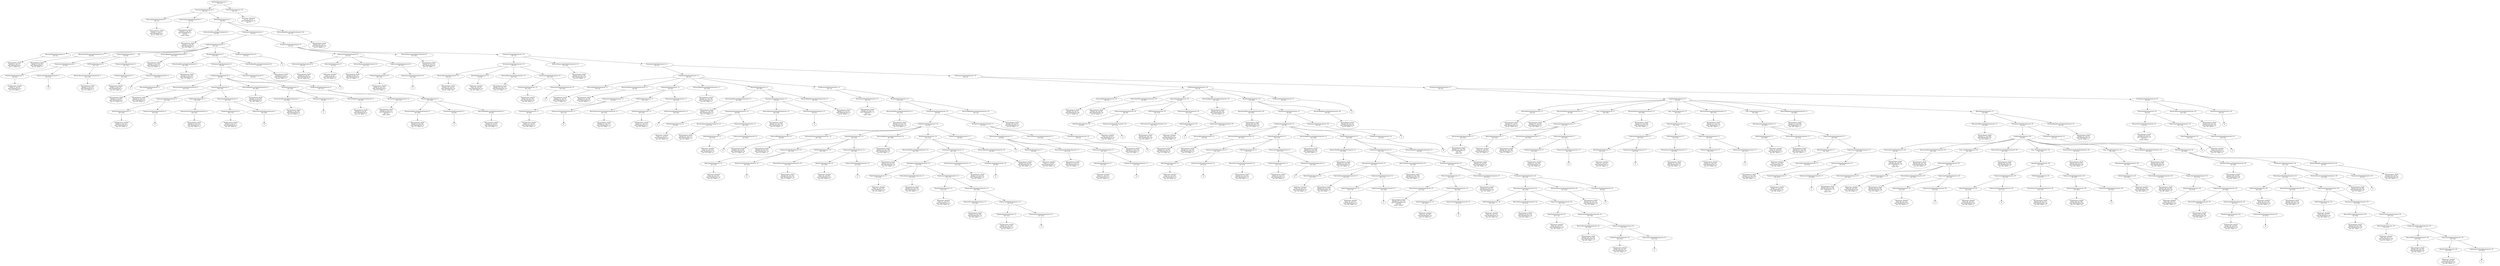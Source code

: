 digraph {
	InitNode129369008162816 [label="InitNode(Position(row=1,\ncol=1)))"]
	FunctionNode129369008161904 [label="FunctionNode(Position(row=1,\ncol=1)))"]
	KeywordfnNode129369008160992 [label="KeywordfnNode(Position(row=1,\ncol=1)))"]
	Keyword129369008161424 [label="Keyword(start=Positi\non(row=1, col=1),\nend=Position(row=1,\ncol=3), value='fn')"]
	KeywordfnNode129369008160992 -> Keyword129369008161424
	KeywordmainNode129369008176112 [label="KeywordmainNode(Position(row=1,\ncol=4)))"]
	Keyword129369008177024 [label="Keyword(start=Positi\non(row=1, col=4),\nend=Position(row=1,\ncol=8),\nvalue='main')"]
	KeywordmainNode129369008176112 -> Keyword129369008177024
	BlockNode129369008176784 [label="BlockNode(Position(row=1,\ncol=9)))"]
	KeywordLeftBraceNode129369008212544 [label="KeywordLeftBraceNode(Position(row=1,\ncol=9)))"]
	Keyword129369008212304 [label="Keyword(start=Positi\non(row=1, col=9),\nend=Position(row=1,\ncol=10), value='{')"]
	KeywordLeftBraceNode129369008212544 -> Keyword129369008212304
	StatementsNode129369008213312 [label="StatementsNode(Position(row=2,\ncol=5)))"]
	ConditionNode129369008214512 [label="ConditionNode(Position(row=2,\ncol=5)))"]
	KeywordifNode129369008214992 [label="KeywordifNode(Position(row=2,\ncol=5)))"]
	Keyword129369008214272 [label="Keyword(start=Positi\non(row=2, col=5),\nend=Position(row=2,\ncol=7), value='if')"]
	KeywordifNode129369008214992 -> Keyword129369008214272
	KeywordLeftParenNode129369008215232 [label="KeywordLeftParenNode(Position(row=2,\ncol=8)))"]
	Keyword129369008216336 [label="Keyword(start=Positi\non(row=2, col=8),\nend=Position(row=2,\ncol=9), value='(')"]
	KeywordLeftParenNode129369008215232 -> Keyword129369008216336
	LogicalNode129369008215472 [label="LogicalNode(Position(row=2,\ncol=9)))"]
	ExpressionNode129369008216816 [label="ExpressionNode(Position(row=2,\ncol=9)))"]
	NumberNode129369008217104 [label="NumberNode(Position(row=2,\ncol=9)))"]
	Number129369008216720 [label="Number(start=Positio\nn(row=2, col=9),\nend=Position(row=2,\ncol=10), value=1)"]
	NumberNode129369008217104 -> Number129369008216720
	ExpressionTailNode129369008217200 [label="ExpressionTailNode(Position(row=2,\ncol=11)))"]
	𝓔129369008217200 [label="𝓔"]
	ExpressionTailNode129369008217200 -> 𝓔129369008217200
	ExpressionNode129369008216816 -> NumberNode129369008217104
	ExpressionNode129369008216816 -> ExpressionTailNode129369008217200
	{rank=same; NumberNode129369008217104 -> ExpressionTailNode129369008217200 [style=invis]}
	CMPNode129369008216912 [label="CMPNode(Position(row=2,\ncol=11)))"]
	KeywordGreaterThanNode129369008217584 [label="KeywordGreaterThanNode(Position(row=2,\ncol=11)))"]
	Keyword129369008217488 [label="Keyword(start=Positi\non(row=2, col=11),\nend=Position(row=2,\ncol=12), value='>')"]
	KeywordGreaterThanNode129369008217584 -> Keyword129369008217488
	CMPNode129369008216912 -> KeywordGreaterThanNode129369008217584
	ExpressionNode129369008217008 [label="ExpressionNode(Position(row=2,\ncol=13)))"]
	NumberNode129369008217872 [label="NumberNode(Position(row=2,\ncol=13)))"]
	Number129369008217776 [label="Number(start=Positio\nn(row=2, col=13),\nend=Position(row=2,\ncol=14), value=0)"]
	NumberNode129369008217872 -> Number129369008217776
	ExpressionTailNode129369008217968 [label="ExpressionTailNode(Position(row=2,\ncol=14)))"]
	𝓔129369008217968 [label="𝓔"]
	ExpressionTailNode129369008217968 -> 𝓔129369008217968
	ExpressionNode129369008217008 -> NumberNode129369008217872
	ExpressionNode129369008217008 -> ExpressionTailNode129369008217968
	{rank=same; NumberNode129369008217872 -> ExpressionTailNode129369008217968 [style=invis]}
	LogicalNode129369008215472 -> ExpressionNode129369008216816
	LogicalNode129369008215472 -> CMPNode129369008216912
	LogicalNode129369008215472 -> ExpressionNode129369008217008
	{rank=same; ExpressionNode129369008216816 -> CMPNode129369008216912 -> ExpressionNode129369008217008 [style=invis]}
	KeywordRightParenNode129369008215664 [label="KeywordRightParenNode(Position(row=2,\ncol=14)))"]
	Keyword129369008218256 [label="Keyword(start=Positi\non(row=2, col=14),\nend=Position(row=2,\ncol=15), value=')')"]
	KeywordRightParenNode129369008215664 -> Keyword129369008218256
	BlockNode129369008215808 [label="BlockNode(Position(row=2,\ncol=16)))"]
	KeywordLeftBraceNode129369008218448 [label="KeywordLeftBraceNode(Position(row=2,\ncol=16)))"]
	Keyword129369008218352 [label="Keyword(start=Positi\non(row=2, col=16),\nend=Position(row=2,\ncol=17), value='{')"]
	KeywordLeftBraceNode129369008218448 -> Keyword129369008218352
	StatementsNode129369008218544 [label="StatementsNode(Position(row=3,\ncol=9)))"]
	ConditionNode129369008210000 [label="ConditionNode(Position(row=3,\ncol=9)))"]
	KeywordifNode129369008211776 [label="KeywordifNode(Position(row=3,\ncol=9)))"]
	Keyword129369008210144 [label="Keyword(start=Positi\non(row=3, col=9),\nend=Position(row=3,\ncol=11), value='if')"]
	KeywordifNode129369008211776 -> Keyword129369008210144
	KeywordLeftParenNode129369008211728 [label="KeywordLeftParenNode(Position(row=3,\ncol=12)))"]
	Keyword129369008211200 [label="Keyword(start=Positi\non(row=3, col=12),\nend=Position(row=3,\ncol=13), value='(')"]
	KeywordLeftParenNode129369008211728 -> Keyword129369008211200
	LogicalNode129369008211632 [label="LogicalNode(Position(row=3,\ncol=13)))"]
	ExpressionNode129369008210912 [label="ExpressionNode(Position(row=3,\ncol=13)))"]
	NumberNode129369008210768 [label="NumberNode(Position(row=3,\ncol=13)))"]
	Number129369008210960 [label="Number(start=Positio\nn(row=3, col=13),\nend=Position(row=3,\ncol=14), value=2)"]
	NumberNode129369008210768 -> Number129369008210960
	ExpressionTailNode129369008210720 [label="ExpressionTailNode(Position(row=3,\ncol=15)))"]
	𝓔129369008210720 [label="𝓔"]
	ExpressionTailNode129369008210720 -> 𝓔129369008210720
	ExpressionNode129369008210912 -> NumberNode129369008210768
	ExpressionNode129369008210912 -> ExpressionTailNode129369008210720
	{rank=same; NumberNode129369008210768 -> ExpressionTailNode129369008210720 [style=invis]}
	CMPNode129369008210864 [label="CMPNode(Position(row=3,\ncol=15)))"]
	KeywordGreaterThanNode129369008210528 [label="KeywordGreaterThanNode(Position(row=3,\ncol=15)))"]
	Keyword129369008210576 [label="Keyword(start=Positi\non(row=3, col=15),\nend=Position(row=3,\ncol=16), value='>')"]
	KeywordGreaterThanNode129369008210528 -> Keyword129369008210576
	CMPNode129369008210864 -> KeywordGreaterThanNode129369008210528
	ExpressionNode129369008210816 [label="ExpressionNode(Position(row=3,\ncol=17)))"]
	NumberNode129369008210336 [label="NumberNode(Position(row=3,\ncol=17)))"]
	Number129369008210384 [label="Number(start=Positio\nn(row=3, col=17),\nend=Position(row=3,\ncol=18), value=0)"]
	NumberNode129369008210336 -> Number129369008210384
	ExpressionTailNode129369008210288 [label="ExpressionTailNode(Position(row=3,\ncol=18)))"]
	𝓔129369008210288 [label="𝓔"]
	ExpressionTailNode129369008210288 -> 𝓔129369008210288
	ExpressionNode129369008210816 -> NumberNode129369008210336
	ExpressionNode129369008210816 -> ExpressionTailNode129369008210288
	{rank=same; NumberNode129369008210336 -> ExpressionTailNode129369008210288 [style=invis]}
	LogicalNode129369008211632 -> ExpressionNode129369008210912
	LogicalNode129369008211632 -> CMPNode129369008210864
	LogicalNode129369008211632 -> ExpressionNode129369008210816
	{rank=same; ExpressionNode129369008210912 -> CMPNode129369008210864 -> ExpressionNode129369008210816 [style=invis]}
	KeywordRightParenNode129369008211584 [label="KeywordRightParenNode(Position(row=3,\ncol=18)))"]
	Keyword129369008219024 [label="Keyword(start=Positi\non(row=3, col=18),\nend=Position(row=3,\ncol=19), value=')')"]
	KeywordRightParenNode129369008211584 -> Keyword129369008219024
	BlockNode129369008211440 [label="BlockNode(Position(row=3,\ncol=20)))"]
	KeywordLeftBraceNode129369008219216 [label="KeywordLeftBraceNode(Position(row=3,\ncol=20)))"]
	Keyword129369008219168 [label="Keyword(start=Positi\non(row=3, col=20),\nend=Position(row=3,\ncol=21), value='{')"]
	KeywordLeftBraceNode129369008219216 -> Keyword129369008219168
	StatementsNode129369008219264 [label="StatementsNode(Position(row=4,\ncol=9)))"]
	𝓔129369008219264 [label="𝓔"]
	StatementsNode129369008219264 -> 𝓔129369008219264
	KeywordRightBraceNode129369008219312 [label="KeywordRightBraceNode(Position(row=4,\ncol=9)))"]
	Keyword129369008219456 [label="Keyword(start=Positi\non(row=4, col=9),\nend=Position(row=4,\ncol=10), value='}')"]
	KeywordRightBraceNode129369008219312 -> Keyword129369008219456
	BlockNode129369008211440 -> KeywordLeftBraceNode129369008219216
	BlockNode129369008211440 -> StatementsNode129369008219264
	BlockNode129369008211440 -> KeywordRightBraceNode129369008219312
	{rank=same; KeywordLeftBraceNode129369008219216 -> StatementsNode129369008219264 -> KeywordRightBraceNode129369008219312 [style=invis]}
	ElseBranchNode129369008211680 [label="ElseBranchNode(Position(row=4,\ncol=11)))"]
	KeywordelseNode129369010203024 [label="KeywordelseNode(Position(row=4,\ncol=11)))"]
	Keyword129369008219600 [label="Keyword(start=Positi\non(row=4, col=11),\nend=Position(row=4,\ncol=15),\nvalue='else')"]
	KeywordelseNode129369010203024 -> Keyword129369008219600
	BlockNode129369011155552 [label="BlockNode(Position(row=4,\ncol=16)))"]
	KeywordLeftBraceNode129369008219744 [label="KeywordLeftBraceNode(Position(row=4,\ncol=16)))"]
	Keyword129369008219696 [label="Keyword(start=Positi\non(row=4, col=16),\nend=Position(row=4,\ncol=17), value='{')"]
	KeywordLeftBraceNode129369008219744 -> Keyword129369008219696
	StatementsNode129369008219792 [label="StatementsNode(Position(row=5,\ncol=9)))"]
	𝓔129369008219792 [label="𝓔"]
	StatementsNode129369008219792 -> 𝓔129369008219792
	KeywordRightBraceNode129369008219840 [label="KeywordRightBraceNode(Position(row=5,\ncol=9)))"]
	Keyword129369008219984 [label="Keyword(start=Positi\non(row=5, col=9),\nend=Position(row=5,\ncol=10), value='}')"]
	KeywordRightBraceNode129369008219840 -> Keyword129369008219984
	BlockNode129369011155552 -> KeywordLeftBraceNode129369008219744
	BlockNode129369011155552 -> StatementsNode129369008219792
	BlockNode129369011155552 -> KeywordRightBraceNode129369008219840
	{rank=same; KeywordLeftBraceNode129369008219744 -> StatementsNode129369008219792 -> KeywordRightBraceNode129369008219840 [style=invis]}
	ElseBranchNode129369008211680 -> KeywordelseNode129369010203024
	ElseBranchNode129369008211680 -> BlockNode129369011155552
	{rank=same; KeywordelseNode129369010203024 -> BlockNode129369011155552 [style=invis]}
	ConditionNode129369008210000 -> KeywordifNode129369008211776
	ConditionNode129369008210000 -> KeywordLeftParenNode129369008211728
	ConditionNode129369008210000 -> LogicalNode129369008211632
	ConditionNode129369008210000 -> KeywordRightParenNode129369008211584
	ConditionNode129369008210000 -> BlockNode129369008211440
	ConditionNode129369008210000 -> ElseBranchNode129369008211680
	{rank=same; KeywordifNode129369008211776 -> KeywordLeftParenNode129369008211728 -> LogicalNode129369008211632 -> KeywordRightParenNode129369008211584 -> BlockNode129369008211440 -> ElseBranchNode129369008211680 [style=invis]}
	StatementsNode129369008211824 [label="StatementsNode(Position(row=6,\ncol=5)))"]
	𝓔129369008211824 [label="𝓔"]
	StatementsNode129369008211824 -> 𝓔129369008211824
	StatementsNode129369008218544 -> ConditionNode129369008210000
	StatementsNode129369008218544 -> StatementsNode129369008211824
	{rank=same; ConditionNode129369008210000 -> StatementsNode129369008211824 [style=invis]}
	KeywordRightBraceNode129369008218640 [label="KeywordRightBraceNode(Position(row=6,\ncol=5)))"]
	Keyword129369008220128 [label="Keyword(start=Positi\non(row=6, col=5),\nend=Position(row=6,\ncol=6), value='}')"]
	KeywordRightBraceNode129369008218640 -> Keyword129369008220128
	BlockNode129369008215808 -> KeywordLeftBraceNode129369008218448
	BlockNode129369008215808 -> StatementsNode129369008218544
	BlockNode129369008215808 -> KeywordRightBraceNode129369008218640
	{rank=same; KeywordLeftBraceNode129369008218448 -> StatementsNode129369008218544 -> KeywordRightBraceNode129369008218640 [style=invis]}
	ElseBranchNode129369008216000 [label="ElseBranchNode(Position(row=9,\ncol=5)))"]
	𝓔129369008216000 [label="𝓔"]
	ElseBranchNode129369008216000 -> 𝓔129369008216000
	ConditionNode129369008214512 -> KeywordifNode129369008214992
	ConditionNode129369008214512 -> KeywordLeftParenNode129369008215232
	ConditionNode129369008214512 -> LogicalNode129369008215472
	ConditionNode129369008214512 -> KeywordRightParenNode129369008215664
	ConditionNode129369008214512 -> BlockNode129369008215808
	ConditionNode129369008214512 -> ElseBranchNode129369008216000
	{rank=same; KeywordifNode129369008214992 -> KeywordLeftParenNode129369008215232 -> LogicalNode129369008215472 -> KeywordRightParenNode129369008215664 -> BlockNode129369008215808 -> ElseBranchNode129369008216000 [style=invis]}
	StatementsNode129369008214752 [label="StatementsNode(Position(row=9,\ncol=5)))"]
	DeclarationNode129369008220368 [label="DeclarationNode(Position(row=9,\ncol=5)))"]
	KeywordintNode129369008220512 [label="KeywordintNode(Position(row=9,\ncol=5)))"]
	Keyword129369008220320 [label="Keyword(start=Positi\non(row=9, col=5),\nend=Position(row=9,\ncol=8), value='int')"]
	KeywordintNode129369008220512 -> Keyword129369008220320
	IdentNode129369008220560 [label="IdentNode(Position(row=9,\ncol=9)))"]
	Ident129369008220800 [label="Ident(start=Position\n(row=9, col=9),\nend=Position(row=9,\ncol=10), value='a')"]
	IdentNode129369008220560 -> Ident129369008220800
	KeywordEqualsNode129369008220608 [label="KeywordEqualsNode(Position(row=9,\ncol=11)))"]
	Keyword129369008220944 [label="Keyword(start=Positi\non(row=9, col=11),\nend=Position(row=9,\ncol=12), value='=')"]
	KeywordEqualsNode129369008220608 -> Keyword129369008220944
	ExpressionNode129369008220656 [label="ExpressionNode(Position(row=9,\ncol=13)))"]
	NumberNode129369008221136 [label="NumberNode(Position(row=9,\ncol=13)))"]
	Number129369008221088 [label="Number(start=Positio\nn(row=9, col=13),\nend=Position(row=9,\ncol=14), value=1)"]
	NumberNode129369008221136 -> Number129369008221088
	ExpressionTailNode129369008221184 [label="ExpressionTailNode(Position(row=9,\ncol=14)))"]
	𝓔129369008221184 [label="𝓔"]
	ExpressionTailNode129369008221184 -> 𝓔129369008221184
	ExpressionNode129369008220656 -> NumberNode129369008221136
	ExpressionNode129369008220656 -> ExpressionTailNode129369008221184
	{rank=same; NumberNode129369008221136 -> ExpressionTailNode129369008221184 [style=invis]}
	DeclarationNode129369008220368 -> KeywordintNode129369008220512
	DeclarationNode129369008220368 -> IdentNode129369008220560
	DeclarationNode129369008220368 -> KeywordEqualsNode129369008220608
	DeclarationNode129369008220368 -> ExpressionNode129369008220656
	{rank=same; KeywordintNode129369008220512 -> IdentNode129369008220560 -> KeywordEqualsNode129369008220608 -> ExpressionNode129369008220656 [style=invis]}
	KeywordSemicolonNode129369008220416 [label="KeywordSemicolonNode(Position(row=9,\ncol=14)))"]
	Keyword129369008221328 [label="Keyword(start=Positi\non(row=9, col=14),\nend=Position(row=9,\ncol=15), value=';')"]
	KeywordSemicolonNode129369008220416 -> Keyword129369008221328
	StatementsNode129369008220464 [label="StatementsNode(Position(row=10,\ncol=5)))"]
	DeclarationNode129369008221568 [label="DeclarationNode(Position(row=10,\ncol=5)))"]
	KeywordintNode129369008221712 [label="KeywordintNode(Position(row=10,\ncol=5)))"]
	Keyword129369008221520 [label="Keyword(start=Positi\non(row=10, col=5),\nend=Position(row=10,\ncol=8), value='int')"]
	KeywordintNode129369008221712 -> Keyword129369008221520
	IdentNode129369008221760 [label="IdentNode(Position(row=10,\ncol=9)))"]
	Ident129369008222000 [label="Ident(start=Position\n(row=10, col=9),\nend=Position(row=10,\ncol=10), value='b')"]
	IdentNode129369008221760 -> Ident129369008222000
	KeywordEqualsNode129369008221808 [label="KeywordEqualsNode(Position(row=10,\ncol=11)))"]
	Keyword129369008222144 [label="Keyword(start=Positi\non(row=10, col=11),\nend=Position(row=10,\ncol=12), value='=')"]
	KeywordEqualsNode129369008221808 -> Keyword129369008222144
	ExpressionNode129369008221856 [label="ExpressionNode(Position(row=10,\ncol=13)))"]
	NumberNode129369008222336 [label="NumberNode(Position(row=10,\ncol=13)))"]
	Number129369008222288 [label="Number(start=Positio\nn(row=10, col=13),\nend=Position(row=10,\ncol=14), value=2)"]
	NumberNode129369008222336 -> Number129369008222288
	ExpressionTailNode129369008222384 [label="ExpressionTailNode(Position(row=10,\ncol=14)))"]
	𝓔129369008222384 [label="𝓔"]
	ExpressionTailNode129369008222384 -> 𝓔129369008222384
	ExpressionNode129369008221856 -> NumberNode129369008222336
	ExpressionNode129369008221856 -> ExpressionTailNode129369008222384
	{rank=same; NumberNode129369008222336 -> ExpressionTailNode129369008222384 [style=invis]}
	DeclarationNode129369008221568 -> KeywordintNode129369008221712
	DeclarationNode129369008221568 -> IdentNode129369008221760
	DeclarationNode129369008221568 -> KeywordEqualsNode129369008221808
	DeclarationNode129369008221568 -> ExpressionNode129369008221856
	{rank=same; KeywordintNode129369008221712 -> IdentNode129369008221760 -> KeywordEqualsNode129369008221808 -> ExpressionNode129369008221856 [style=invis]}
	KeywordSemicolonNode129369008221616 [label="KeywordSemicolonNode(Position(row=10,\ncol=14)))"]
	Keyword129369008222528 [label="Keyword(start=Positi\non(row=10, col=14),\nend=Position(row=10,\ncol=15), value=';')"]
	KeywordSemicolonNode129369008221616 -> Keyword129369008222528
	StatementsNode129369008221664 [label="StatementsNode(Position(row=11,\ncol=5)))"]
	ConditionNode129369008222816 [label="ConditionNode(Position(row=11,\ncol=5)))"]
	KeywordifNode129369008222912 [label="KeywordifNode(Position(row=11,\ncol=5)))"]
	Keyword129369008222720 [label="Keyword(start=Positi\non(row=11, col=5),\nend=Position(row=11,\ncol=7), value='if')"]
	KeywordifNode129369008222912 -> Keyword129369008222720
	KeywordLeftParenNode129369008222960 [label="KeywordLeftParenNode(Position(row=11,\ncol=8)))"]
	Keyword129369008223296 [label="Keyword(start=Positi\non(row=11, col=8),\nend=Position(row=11,\ncol=9), value='(')"]
	KeywordLeftParenNode129369008222960 -> Keyword129369008223296
	LogicalNode129369008223008 [label="LogicalNode(Position(row=11,\ncol=9)))"]
	ExpressionNode129369008223536 [label="ExpressionNode(Position(row=11,\ncol=9)))"]
	NumberNode129369008223680 [label="NumberNode(Position(row=11,\ncol=9)))"]
	Number129369008223488 [label="Number(start=Positio\nn(row=11, col=9),\nend=Position(row=11,\ncol=10), value=1)"]
	NumberNode129369008223680 -> Number129369008223488
	ExpressionTailNode129369008223728 [label="ExpressionTailNode(Position(row=11,\ncol=11)))"]
	𝓔129369008223728 [label="𝓔"]
	ExpressionTailNode129369008223728 -> 𝓔129369008223728
	ExpressionNode129369008223536 -> NumberNode129369008223680
	ExpressionNode129369008223536 -> ExpressionTailNode129369008223728
	{rank=same; NumberNode129369008223680 -> ExpressionTailNode129369008223728 [style=invis]}
	CMPNode129369008223584 [label="CMPNode(Position(row=11,\ncol=11)))"]
	KeywordGreaterThanNode129369008223968 [label="KeywordGreaterThanNode(Position(row=11,\ncol=11)))"]
	Keyword129369008223872 [label="Keyword(start=Positi\non(row=11, col=11),\nend=Position(row=11,\ncol=12), value='>')"]
	KeywordGreaterThanNode129369008223968 -> Keyword129369008223872
	CMPNode129369008223584 -> KeywordGreaterThanNode129369008223968
	ExpressionNode129369008223632 [label="ExpressionNode(Position(row=11,\ncol=13)))"]
	NumberNode129369008224160 [label="NumberNode(Position(row=11,\ncol=13)))"]
	Number129369008224112 [label="Number(start=Positio\nn(row=11, col=13),\nend=Position(row=11,\ncol=14), value=2)"]
	NumberNode129369008224160 -> Number129369008224112
	ExpressionTailNode129369008224208 [label="ExpressionTailNode(Position(row=11,\ncol=14)))"]
	𝓔129369008224208 [label="𝓔"]
	ExpressionTailNode129369008224208 -> 𝓔129369008224208
	ExpressionNode129369008223632 -> NumberNode129369008224160
	ExpressionNode129369008223632 -> ExpressionTailNode129369008224208
	{rank=same; NumberNode129369008224160 -> ExpressionTailNode129369008224208 [style=invis]}
	LogicalNode129369008223008 -> ExpressionNode129369008223536
	LogicalNode129369008223008 -> CMPNode129369008223584
	LogicalNode129369008223008 -> ExpressionNode129369008223632
	{rank=same; ExpressionNode129369008223536 -> CMPNode129369008223584 -> ExpressionNode129369008223632 [style=invis]}
	KeywordRightParenNode129369008223056 [label="KeywordRightParenNode(Position(row=11,\ncol=14)))"]
	Keyword129369008224352 [label="Keyword(start=Positi\non(row=11, col=14),\nend=Position(row=11,\ncol=15), value=')')"]
	KeywordRightParenNode129369008223056 -> Keyword129369008224352
	BlockNode129369008223104 [label="BlockNode(Position(row=11,\ncol=16)))"]
	KeywordLeftBraceNode129369008224640 [label="KeywordLeftBraceNode(Position(row=11,\ncol=16)))"]
	Keyword129369008224544 [label="Keyword(start=Positi\non(row=11, col=16),\nend=Position(row=11,\ncol=17), value='{')"]
	KeywordLeftBraceNode129369008224640 -> Keyword129369008224544
	StatementsNode129369008224688 [label="StatementsNode(Position(row=12,\ncol=9)))"]
	ReassignmentNode129369008224928 [label="ReassignmentNode(Position(row=12,\ncol=9)))"]
	IdentNode129369008225072 [label="IdentNode(Position(row=12,\ncol=9)))"]
	Ident129369008224880 [label="Ident(start=Position\n(row=12, col=9),\nend=Position(row=12,\ncol=10), value='b')"]
	IdentNode129369008225072 -> Ident129369008224880
	KeywordEqualsNode129369008225120 [label="KeywordEqualsNode(Position(row=12,\ncol=11)))"]
	Keyword129369008225312 [label="Keyword(start=Positi\non(row=12, col=11),\nend=Position(row=12,\ncol=12), value='=')"]
	KeywordEqualsNode129369008225120 -> Keyword129369008225312
	ExpressionNode129369008225168 [label="ExpressionNode(Position(row=12,\ncol=13)))"]
	IdentNode129369008225552 [label="IdentNode(Position(row=12,\ncol=13)))"]
	Ident129369008225504 [label="Ident(start=Position\n(row=12, col=13),\nend=Position(row=12,\ncol=14), value='a')"]
	IdentNode129369008225552 -> Ident129369008225504
	ExpressionTailNode129369008225600 [label="ExpressionTailNode(Position(row=12,\ncol=14)))"]
	𝓔129369008225600 [label="𝓔"]
	ExpressionTailNode129369008225600 -> 𝓔129369008225600
	ExpressionNode129369008225168 -> IdentNode129369008225552
	ExpressionNode129369008225168 -> ExpressionTailNode129369008225600
	{rank=same; IdentNode129369008225552 -> ExpressionTailNode129369008225600 [style=invis]}
	ReassignmentNode129369008224928 -> IdentNode129369008225072
	ReassignmentNode129369008224928 -> KeywordEqualsNode129369008225120
	ReassignmentNode129369008224928 -> ExpressionNode129369008225168
	{rank=same; IdentNode129369008225072 -> KeywordEqualsNode129369008225120 -> ExpressionNode129369008225168 [style=invis]}
	KeywordSemicolonNode129369008224976 [label="KeywordSemicolonNode(Position(row=12,\ncol=14)))"]
	Keyword129369008225744 [label="Keyword(start=Positi\non(row=12, col=14),\nend=Position(row=12,\ncol=15), value=';')"]
	KeywordSemicolonNode129369008224976 -> Keyword129369008225744
	StatementsNode129369008225024 [label="StatementsNode(Position(row=13,\ncol=5)))"]
	𝓔129369008225024 [label="𝓔"]
	StatementsNode129369008225024 -> 𝓔129369008225024
	StatementsNode129369008224688 -> ReassignmentNode129369008224928
	StatementsNode129369008224688 -> KeywordSemicolonNode129369008224976
	StatementsNode129369008224688 -> StatementsNode129369008225024
	{rank=same; ReassignmentNode129369008224928 -> KeywordSemicolonNode129369008224976 -> StatementsNode129369008225024 [style=invis]}
	KeywordRightBraceNode129369008224736 [label="KeywordRightBraceNode(Position(row=13,\ncol=5)))"]
	Keyword129369008225936 [label="Keyword(start=Positi\non(row=13, col=5),\nend=Position(row=13,\ncol=6), value='}')"]
	KeywordRightBraceNode129369008224736 -> Keyword129369008225936
	BlockNode129369008223104 -> KeywordLeftBraceNode129369008224640
	BlockNode129369008223104 -> StatementsNode129369008224688
	BlockNode129369008223104 -> KeywordRightBraceNode129369008224736
	{rank=same; KeywordLeftBraceNode129369008224640 -> StatementsNode129369008224688 -> KeywordRightBraceNode129369008224736 [style=invis]}
	ElseBranchNode129369008223152 [label="ElseBranchNode(Position(row=13,\ncol=7)))"]
	KeywordelseNode129369008226272 [label="KeywordelseNode(Position(row=13,\ncol=7)))"]
	Keyword129369008226176 [label="Keyword(start=Positi\non(row=13, col=7),\nend=Position(row=13,\ncol=11),\nvalue='else')"]
	KeywordelseNode129369008226272 -> Keyword129369008226176
	BlockNode129369009422416 [label="BlockNode(Position(row=13,\ncol=12)))"]
	KeywordLeftBraceNode129369009422656 [label="KeywordLeftBraceNode(Position(row=13,\ncol=12)))"]
	Keyword129369009422560 [label="Keyword(start=Positi\non(row=13, col=12),\nend=Position(row=13,\ncol=13), value='{')"]
	KeywordLeftBraceNode129369009422656 -> Keyword129369009422560
	StatementsNode129369009422704 [label="StatementsNode(Position(row=14,\ncol=9)))"]
	ConditionNode129369009423040 [label="ConditionNode(Position(row=14,\ncol=9)))"]
	KeywordifNode129369009423136 [label="KeywordifNode(Position(row=14,\ncol=9)))"]
	Keyword129369009422944 [label="Keyword(start=Positi\non(row=14, col=9),\nend=Position(row=14,\ncol=11), value='if')"]
	KeywordifNode129369009423136 -> Keyword129369009422944
	KeywordLeftParenNode129369009423184 [label="KeywordLeftParenNode(Position(row=14,\ncol=12)))"]
	Keyword129369009423520 [label="Keyword(start=Positi\non(row=14, col=12),\nend=Position(row=14,\ncol=13), value='(')"]
	KeywordLeftParenNode129369009423184 -> Keyword129369009423520
	LogicalNode129369009423232 [label="LogicalNode(Position(row=14,\ncol=13)))"]
	ExpressionNode129369009423760 [label="ExpressionNode(Position(row=14,\ncol=13)))"]
	IdentNode129369009423904 [label="IdentNode(Position(row=14,\ncol=13)))"]
	Ident129369009423712 [label="Ident(start=Position\n(row=14, col=13),\nend=Position(row=14,\ncol=14), value='a')"]
	IdentNode129369009423904 -> Ident129369009423712
	ExpressionTailNode129369009423952 [label="ExpressionTailNode(Position(row=14,\ncol=15)))"]
	𝓔129369009423952 [label="𝓔"]
	ExpressionTailNode129369009423952 -> 𝓔129369009423952
	ExpressionNode129369009423760 -> IdentNode129369009423904
	ExpressionNode129369009423760 -> ExpressionTailNode129369009423952
	{rank=same; IdentNode129369009423904 -> ExpressionTailNode129369009423952 [style=invis]}
	CMPNode129369009423808 [label="CMPNode(Position(row=14,\ncol=15)))"]
	KeywordEqualsEqualsNode129369009424240 [label="KeywordEqualsEqualsNode(Position(row=14,\ncol=15)))"]
	Keyword129369009424144 [label="Keyword(start=Positi\non(row=14, col=15),\nend=Position(row=14,\ncol=17), value='==')"]
	KeywordEqualsEqualsNode129369009424240 -> Keyword129369009424144
	CMPNode129369009423808 -> KeywordEqualsEqualsNode129369009424240
	ExpressionNode129369009423856 [label="ExpressionNode(Position(row=14,\ncol=18)))"]
	IdentNode129369009424432 [label="IdentNode(Position(row=14,\ncol=18)))"]
	Ident129369009424384 [label="Ident(start=Position\n(row=14, col=18),\nend=Position(row=14,\ncol=19), value='b')"]
	IdentNode129369009424432 -> Ident129369009424384
	ExpressionTailNode129369009424480 [label="ExpressionTailNode(Position(row=14,\ncol=19)))"]
	𝓔129369009424480 [label="𝓔"]
	ExpressionTailNode129369009424480 -> 𝓔129369009424480
	ExpressionNode129369009423856 -> IdentNode129369009424432
	ExpressionNode129369009423856 -> ExpressionTailNode129369009424480
	{rank=same; IdentNode129369009424432 -> ExpressionTailNode129369009424480 [style=invis]}
	LogicalNode129369009423232 -> ExpressionNode129369009423760
	LogicalNode129369009423232 -> CMPNode129369009423808
	LogicalNode129369009423232 -> ExpressionNode129369009423856
	{rank=same; ExpressionNode129369009423760 -> CMPNode129369009423808 -> ExpressionNode129369009423856 [style=invis]}
	KeywordRightParenNode129369009423280 [label="KeywordRightParenNode(Position(row=14,\ncol=19)))"]
	Keyword129369009424624 [label="Keyword(start=Positi\non(row=14, col=19),\nend=Position(row=14,\ncol=20), value=')')"]
	KeywordRightParenNode129369009423280 -> Keyword129369009424624
	BlockNode129369009423328 [label="BlockNode(Position(row=14,\ncol=21)))"]
	KeywordLeftBraceNode129369009424912 [label="KeywordLeftBraceNode(Position(row=14,\ncol=21)))"]
	Keyword129369009424816 [label="Keyword(start=Positi\non(row=14, col=21),\nend=Position(row=14,\ncol=22), value='{')"]
	KeywordLeftBraceNode129369009424912 -> Keyword129369009424816
	StatementsNode129369009424960 [label="StatementsNode(Position(row=15,\ncol=13)))"]
	ReassignmentNode129369009425200 [label="ReassignmentNode(Position(row=15,\ncol=13)))"]
	IdentNode129369009425344 [label="IdentNode(Position(row=15,\ncol=13)))"]
	Ident129369009425152 [label="Ident(start=Position\n(row=15, col=13),\nend=Position(row=15,\ncol=14), value='b')"]
	IdentNode129369009425344 -> Ident129369009425152
	KeywordEqualsNode129369009425392 [label="KeywordEqualsNode(Position(row=15,\ncol=15)))"]
	Keyword129369009425584 [label="Keyword(start=Positi\non(row=15, col=15),\nend=Position(row=15,\ncol=16), value='=')"]
	KeywordEqualsNode129369009425392 -> Keyword129369009425584
	ExpressionNode129369009425440 [label="ExpressionNode(Position(row=15,\ncol=17)))"]
	IdentNode129369009425824 [label="IdentNode(Position(row=15,\ncol=17)))"]
	Ident129369009425776 [label="Ident(start=Position\n(row=15, col=17),\nend=Position(row=15,\ncol=18), value='b')"]
	IdentNode129369009425824 -> Ident129369009425776
	ExpressionTailNode129369009425872 [label="ExpressionTailNode(Position(row=15,\ncol=19)))"]
	KeywordPlusNode129369009426112 [label="KeywordPlusNode(Position(row=15,\ncol=19)))"]
	Keyword129369009426016 [label="Keyword(start=Positi\non(row=15, col=19),\nend=Position(row=15,\ncol=20), value='+')"]
	KeywordPlusNode129369009426112 -> Keyword129369009426016
	ExpressionNode129369009426160 [label="ExpressionNode(Position(row=15,\ncol=21)))"]
	NumberNode129369009426256 [label="NumberNode(Position(row=15,\ncol=21)))"]
	Number129369009426208 [label="Number(start=Positio\nn(row=15, col=21),\nend=Position(row=15,\ncol=22), value=1)"]
	NumberNode129369009426256 -> Number129369009426208
	ExpressionTailNode129369009426304 [label="ExpressionTailNode(Position(row=15,\ncol=22)))"]
	𝓔129369009426304 [label="𝓔"]
	ExpressionTailNode129369009426304 -> 𝓔129369009426304
	ExpressionNode129369009426160 -> NumberNode129369009426256
	ExpressionNode129369009426160 -> ExpressionTailNode129369009426304
	{rank=same; NumberNode129369009426256 -> ExpressionTailNode129369009426304 [style=invis]}
	ExpressionTailNode129369009425872 -> KeywordPlusNode129369009426112
	ExpressionTailNode129369009425872 -> ExpressionNode129369009426160
	{rank=same; KeywordPlusNode129369009426112 -> ExpressionNode129369009426160 [style=invis]}
	ExpressionNode129369009425440 -> IdentNode129369009425824
	ExpressionNode129369009425440 -> ExpressionTailNode129369009425872
	{rank=same; IdentNode129369009425824 -> ExpressionTailNode129369009425872 [style=invis]}
	ReassignmentNode129369009425200 -> IdentNode129369009425344
	ReassignmentNode129369009425200 -> KeywordEqualsNode129369009425392
	ReassignmentNode129369009425200 -> ExpressionNode129369009425440
	{rank=same; IdentNode129369009425344 -> KeywordEqualsNode129369009425392 -> ExpressionNode129369009425440 [style=invis]}
	KeywordSemicolonNode129369009425248 [label="KeywordSemicolonNode(Position(row=15,\ncol=22)))"]
	Keyword129369009426448 [label="Keyword(start=Positi\non(row=15, col=22),\nend=Position(row=15,\ncol=23), value=';')"]
	KeywordSemicolonNode129369009425248 -> Keyword129369009426448
	StatementsNode129369009425296 [label="StatementsNode(Position(row=16,\ncol=9)))"]
	𝓔129369009425296 [label="𝓔"]
	StatementsNode129369009425296 -> 𝓔129369009425296
	StatementsNode129369009424960 -> ReassignmentNode129369009425200
	StatementsNode129369009424960 -> KeywordSemicolonNode129369009425248
	StatementsNode129369009424960 -> StatementsNode129369009425296
	{rank=same; ReassignmentNode129369009425200 -> KeywordSemicolonNode129369009425248 -> StatementsNode129369009425296 [style=invis]}
	KeywordRightBraceNode129369009425008 [label="KeywordRightBraceNode(Position(row=16,\ncol=9)))"]
	Keyword129369009426640 [label="Keyword(start=Positi\non(row=16, col=9),\nend=Position(row=16,\ncol=10), value='}')"]
	KeywordRightBraceNode129369009425008 -> Keyword129369009426640
	BlockNode129369009423328 -> KeywordLeftBraceNode129369009424912
	BlockNode129369009423328 -> StatementsNode129369009424960
	BlockNode129369009423328 -> KeywordRightBraceNode129369009425008
	{rank=same; KeywordLeftBraceNode129369009424912 -> StatementsNode129369009424960 -> KeywordRightBraceNode129369009425008 [style=invis]}
	ElseBranchNode129369009423376 [label="ElseBranchNode(Position(row=17,\ncol=9)))"]
	𝓔129369009423376 [label="𝓔"]
	ElseBranchNode129369009423376 -> 𝓔129369009423376
	ConditionNode129369009423040 -> KeywordifNode129369009423136
	ConditionNode129369009423040 -> KeywordLeftParenNode129369009423184
	ConditionNode129369009423040 -> LogicalNode129369009423232
	ConditionNode129369009423040 -> KeywordRightParenNode129369009423280
	ConditionNode129369009423040 -> BlockNode129369009423328
	ConditionNode129369009423040 -> ElseBranchNode129369009423376
	{rank=same; KeywordifNode129369009423136 -> KeywordLeftParenNode129369009423184 -> LogicalNode129369009423232 -> KeywordRightParenNode129369009423280 -> BlockNode129369009423328 -> ElseBranchNode129369009423376 [style=invis]}
	StatementsNode129369009423088 [label="StatementsNode(Position(row=17,\ncol=9)))"]
	ReassignmentNode129369009426880 [label="ReassignmentNode(Position(row=17,\ncol=9)))"]
	IdentNode129369009427024 [label="IdentNode(Position(row=17,\ncol=9)))"]
	Ident129369009426832 [label="Ident(start=Position\n(row=17, col=9),\nend=Position(row=17,\ncol=10), value='a')"]
	IdentNode129369009427024 -> Ident129369009426832
	KeywordEqualsNode129369009427072 [label="KeywordEqualsNode(Position(row=17,\ncol=11)))"]
	Keyword129369009427264 [label="Keyword(start=Positi\non(row=17, col=11),\nend=Position(row=17,\ncol=12), value='=')"]
	KeywordEqualsNode129369009427072 -> Keyword129369009427264
	ExpressionNode129369009427120 [label="ExpressionNode(Position(row=17,\ncol=13)))"]
	IdentNode129369009427504 [label="IdentNode(Position(row=17,\ncol=13)))"]
	Ident129369009427456 [label="Ident(start=Position\n(row=17, col=13),\nend=Position(row=17,\ncol=14), value='b')"]
	IdentNode129369009427504 -> Ident129369009427456
	ExpressionTailNode129369009427552 [label="ExpressionTailNode(Position(row=17,\ncol=14)))"]
	𝓔129369009427552 [label="𝓔"]
	ExpressionTailNode129369009427552 -> 𝓔129369009427552
	ExpressionNode129369009427120 -> IdentNode129369009427504
	ExpressionNode129369009427120 -> ExpressionTailNode129369009427552
	{rank=same; IdentNode129369009427504 -> ExpressionTailNode129369009427552 [style=invis]}
	ReassignmentNode129369009426880 -> IdentNode129369009427024
	ReassignmentNode129369009426880 -> KeywordEqualsNode129369009427072
	ReassignmentNode129369009426880 -> ExpressionNode129369009427120
	{rank=same; IdentNode129369009427024 -> KeywordEqualsNode129369009427072 -> ExpressionNode129369009427120 [style=invis]}
	KeywordSemicolonNode129369009426928 [label="KeywordSemicolonNode(Position(row=17,\ncol=14)))"]
	Keyword129369009427696 [label="Keyword(start=Positi\non(row=17, col=14),\nend=Position(row=17,\ncol=15), value=';')"]
	KeywordSemicolonNode129369009426928 -> Keyword129369009427696
	StatementsNode129369009426976 [label="StatementsNode(Position(row=18,\ncol=5)))"]
	𝓔129369009426976 [label="𝓔"]
	StatementsNode129369009426976 -> 𝓔129369009426976
	StatementsNode129369009423088 -> ReassignmentNode129369009426880
	StatementsNode129369009423088 -> KeywordSemicolonNode129369009426928
	StatementsNode129369009423088 -> StatementsNode129369009426976
	{rank=same; ReassignmentNode129369009426880 -> KeywordSemicolonNode129369009426928 -> StatementsNode129369009426976 [style=invis]}
	StatementsNode129369009422704 -> ConditionNode129369009423040
	StatementsNode129369009422704 -> StatementsNode129369009423088
	{rank=same; ConditionNode129369009423040 -> StatementsNode129369009423088 [style=invis]}
	KeywordRightBraceNode129369009422752 [label="KeywordRightBraceNode(Position(row=18,\ncol=5)))"]
	Keyword129369009427888 [label="Keyword(start=Positi\non(row=18, col=5),\nend=Position(row=18,\ncol=6), value='}')"]
	KeywordRightBraceNode129369009422752 -> Keyword129369009427888
	BlockNode129369009422416 -> KeywordLeftBraceNode129369009422656
	BlockNode129369009422416 -> StatementsNode129369009422704
	BlockNode129369009422416 -> KeywordRightBraceNode129369009422752
	{rank=same; KeywordLeftBraceNode129369009422656 -> StatementsNode129369009422704 -> KeywordRightBraceNode129369009422752 [style=invis]}
	ElseBranchNode129369008223152 -> KeywordelseNode129369008226272
	ElseBranchNode129369008223152 -> BlockNode129369009422416
	{rank=same; KeywordelseNode129369008226272 -> BlockNode129369009422416 [style=invis]}
	ConditionNode129369008222816 -> KeywordifNode129369008222912
	ConditionNode129369008222816 -> KeywordLeftParenNode129369008222960
	ConditionNode129369008222816 -> LogicalNode129369008223008
	ConditionNode129369008222816 -> KeywordRightParenNode129369008223056
	ConditionNode129369008222816 -> BlockNode129369008223104
	ConditionNode129369008222816 -> ElseBranchNode129369008223152
	{rank=same; KeywordifNode129369008222912 -> KeywordLeftParenNode129369008222960 -> LogicalNode129369008223008 -> KeywordRightParenNode129369008223056 -> BlockNode129369008223104 -> ElseBranchNode129369008223152 [style=invis]}
	StatementsNode129369008222864 [label="StatementsNode(Position(row=20,\ncol=5)))"]
	ConditionNode129369009428224 [label="ConditionNode(Position(row=20,\ncol=5)))"]
	KeywordifNode129369009428320 [label="KeywordifNode(Position(row=20,\ncol=5)))"]
	Keyword129369009428128 [label="Keyword(start=Positi\non(row=20, col=5),\nend=Position(row=20,\ncol=7), value='if')"]
	KeywordifNode129369009428320 -> Keyword129369009428128
	KeywordLeftParenNode129369009428368 [label="KeywordLeftParenNode(Position(row=20,\ncol=8)))"]
	Keyword129369009428704 [label="Keyword(start=Positi\non(row=20, col=8),\nend=Position(row=20,\ncol=9), value='(')"]
	KeywordLeftParenNode129369009428368 -> Keyword129369009428704
	LogicalNode129369009428416 [label="LogicalNode(Position(row=20,\ncol=9)))"]
	ExpressionNode129369009428944 [label="ExpressionNode(Position(row=20,\ncol=9)))"]
	IdentNode129369009429088 [label="IdentNode(Position(row=20,\ncol=9)))"]
	Ident129369009428896 [label="Ident(start=Position\n(row=20, col=9),\nend=Position(row=20,\ncol=10), value='a')"]
	IdentNode129369009429088 -> Ident129369009428896
	ExpressionTailNode129369009429136 [label="ExpressionTailNode(Position(row=20,\ncol=11)))"]
	𝓔129369009429136 [label="𝓔"]
	ExpressionTailNode129369009429136 -> 𝓔129369009429136
	ExpressionNode129369009428944 -> IdentNode129369009429088
	ExpressionNode129369009428944 -> ExpressionTailNode129369009429136
	{rank=same; IdentNode129369009429088 -> ExpressionTailNode129369009429136 [style=invis]}
	CMPNode129369009428992 [label="CMPNode(Position(row=20,\ncol=11)))"]
	KeywordLessThanNode129369009429376 [label="KeywordLessThanNode(Position(row=20,\ncol=11)))"]
	Keyword129369009429280 [label="Keyword(start=Positi\non(row=20, col=11),\nend=Position(row=20,\ncol=12), value='<')"]
	KeywordLessThanNode129369009429376 -> Keyword129369009429280
	CMPNode129369009428992 -> KeywordLessThanNode129369009429376
	ExpressionNode129369009429040 [label="ExpressionNode(Position(row=20,\ncol=13)))"]
	IdentNode129369009429568 [label="IdentNode(Position(row=20,\ncol=13)))"]
	Ident129369009429520 [label="Ident(start=Position\n(row=20, col=13),\nend=Position(row=20,\ncol=14), value='b')"]
	IdentNode129369009429568 -> Ident129369009429520
	ExpressionTailNode129369009429616 [label="ExpressionTailNode(Position(row=20,\ncol=14)))"]
	𝓔129369009429616 [label="𝓔"]
	ExpressionTailNode129369009429616 -> 𝓔129369009429616
	ExpressionNode129369009429040 -> IdentNode129369009429568
	ExpressionNode129369009429040 -> ExpressionTailNode129369009429616
	{rank=same; IdentNode129369009429568 -> ExpressionTailNode129369009429616 [style=invis]}
	LogicalNode129369009428416 -> ExpressionNode129369009428944
	LogicalNode129369009428416 -> CMPNode129369009428992
	LogicalNode129369009428416 -> ExpressionNode129369009429040
	{rank=same; ExpressionNode129369009428944 -> CMPNode129369009428992 -> ExpressionNode129369009429040 [style=invis]}
	KeywordRightParenNode129369009428464 [label="KeywordRightParenNode(Position(row=20,\ncol=14)))"]
	Keyword129369009429760 [label="Keyword(start=Positi\non(row=20, col=14),\nend=Position(row=20,\ncol=15), value=')')"]
	KeywordRightParenNode129369009428464 -> Keyword129369009429760
	BlockNode129369009428512 [label="BlockNode(Position(row=20,\ncol=16)))"]
	KeywordLeftBraceNode129369009430048 [label="KeywordLeftBraceNode(Position(row=20,\ncol=16)))"]
	Keyword129369009429952 [label="Keyword(start=Positi\non(row=20, col=16),\nend=Position(row=20,\ncol=17), value='{')"]
	KeywordLeftBraceNode129369009430048 -> Keyword129369009429952
	StatementsNode129369009430096 [label="StatementsNode(Position(row=21,\ncol=9)))"]
	ConditionNode129369009430432 [label="ConditionNode(Position(row=21,\ncol=9)))"]
	KeywordifNode129369009430528 [label="KeywordifNode(Position(row=21,\ncol=9)))"]
	Keyword129369009430336 [label="Keyword(start=Positi\non(row=21, col=9),\nend=Position(row=21,\ncol=11), value='if')"]
	KeywordifNode129369009430528 -> Keyword129369009430336
	KeywordLeftParenNode129369009430576 [label="KeywordLeftParenNode(Position(row=21,\ncol=12)))"]
	Keyword129369009430912 [label="Keyword(start=Positi\non(row=21, col=12),\nend=Position(row=21,\ncol=13), value='(')"]
	KeywordLeftParenNode129369009430576 -> Keyword129369009430912
	LogicalNode129369009430624 [label="LogicalNode(Position(row=21,\ncol=13)))"]
	ExpressionNode129369009431152 [label="ExpressionNode(Position(row=21,\ncol=13)))"]
	IdentNode129369009431296 [label="IdentNode(Position(row=21,\ncol=13)))"]
	Ident129369009431104 [label="Ident(start=Position\n(row=21, col=13),\nend=Position(row=21,\ncol=14), value='b')"]
	IdentNode129369009431296 -> Ident129369009431104
	ExpressionTailNode129369009431344 [label="ExpressionTailNode(Position(row=21,\ncol=15)))"]
	𝓔129369009431344 [label="𝓔"]
	ExpressionTailNode129369009431344 -> 𝓔129369009431344
	ExpressionNode129369009431152 -> IdentNode129369009431296
	ExpressionNode129369009431152 -> ExpressionTailNode129369009431344
	{rank=same; IdentNode129369009431296 -> ExpressionTailNode129369009431344 [style=invis]}
	CMPNode129369009431200 [label="CMPNode(Position(row=21,\ncol=15)))"]
	KeywordLessThanNode129369009431584 [label="KeywordLessThanNode(Position(row=21,\ncol=15)))"]
	Keyword129369009431488 [label="Keyword(start=Positi\non(row=21, col=15),\nend=Position(row=21,\ncol=16), value='<')"]
	KeywordLessThanNode129369009431584 -> Keyword129369009431488
	CMPNode129369009431200 -> KeywordLessThanNode129369009431584
	ExpressionNode129369009431248 [label="ExpressionNode(Position(row=21,\ncol=17)))"]
	NumberNode129369009431776 [label="NumberNode(Position(row=21,\ncol=17)))"]
	Number129369009431728 [label="Number(start=Positio\nn(row=21, col=17),\nend=Position(row=21,\ncol=18), value=5)"]
	NumberNode129369009431776 -> Number129369009431728
	ExpressionTailNode129369009431824 [label="ExpressionTailNode(Position(row=21,\ncol=18)))"]
	𝓔129369009431824 [label="𝓔"]
	ExpressionTailNode129369009431824 -> 𝓔129369009431824
	ExpressionNode129369009431248 -> NumberNode129369009431776
	ExpressionNode129369009431248 -> ExpressionTailNode129369009431824
	{rank=same; NumberNode129369009431776 -> ExpressionTailNode129369009431824 [style=invis]}
	LogicalNode129369009430624 -> ExpressionNode129369009431152
	LogicalNode129369009430624 -> CMPNode129369009431200
	LogicalNode129369009430624 -> ExpressionNode129369009431248
	{rank=same; ExpressionNode129369009431152 -> CMPNode129369009431200 -> ExpressionNode129369009431248 [style=invis]}
	KeywordRightParenNode129369009430672 [label="KeywordRightParenNode(Position(row=21,\ncol=18)))"]
	Keyword129369009431968 [label="Keyword(start=Positi\non(row=21, col=18),\nend=Position(row=21,\ncol=19), value=')')"]
	KeywordRightParenNode129369009430672 -> Keyword129369009431968
	BlockNode129369009430720 [label="BlockNode(Position(row=21,\ncol=20)))"]
	KeywordLeftBraceNode129369009432256 [label="KeywordLeftBraceNode(Position(row=21,\ncol=20)))"]
	Keyword129369009432160 [label="Keyword(start=Positi\non(row=21, col=20),\nend=Position(row=21,\ncol=21), value='{')"]
	KeywordLeftBraceNode129369009432256 -> Keyword129369009432160
	StatementsNode129369009432304 [label="StatementsNode(Position(row=22,\ncol=13)))"]
	ReassignmentNode129369009432544 [label="ReassignmentNode(Position(row=22,\ncol=13)))"]
	IdentNode129369009432688 [label="IdentNode(Position(row=22,\ncol=13)))"]
	Ident129369009432496 [label="Ident(start=Position\n(row=22, col=13),\nend=Position(row=22,\ncol=14), value='a')"]
	IdentNode129369009432688 -> Ident129369009432496
	KeywordEqualsNode129369009432736 [label="KeywordEqualsNode(Position(row=22,\ncol=15)))"]
	Keyword129369009432928 [label="Keyword(start=Positi\non(row=22, col=15),\nend=Position(row=22,\ncol=16), value='=')"]
	KeywordEqualsNode129369009432736 -> Keyword129369009432928
	ExpressionNode129369009432784 [label="ExpressionNode(Position(row=22,\ncol=17)))"]
	IdentNode129369009433168 [label="IdentNode(Position(row=22,\ncol=17)))"]
	Ident129369009433120 [label="Ident(start=Position\n(row=22, col=17),\nend=Position(row=22,\ncol=18), value='b')"]
	IdentNode129369009433168 -> Ident129369009433120
	ExpressionTailNode129369009433216 [label="ExpressionTailNode(Position(row=22,\ncol=18)))"]
	𝓔129369009433216 [label="𝓔"]
	ExpressionTailNode129369009433216 -> 𝓔129369009433216
	ExpressionNode129369009432784 -> IdentNode129369009433168
	ExpressionNode129369009432784 -> ExpressionTailNode129369009433216
	{rank=same; IdentNode129369009433168 -> ExpressionTailNode129369009433216 [style=invis]}
	ReassignmentNode129369009432544 -> IdentNode129369009432688
	ReassignmentNode129369009432544 -> KeywordEqualsNode129369009432736
	ReassignmentNode129369009432544 -> ExpressionNode129369009432784
	{rank=same; IdentNode129369009432688 -> KeywordEqualsNode129369009432736 -> ExpressionNode129369009432784 [style=invis]}
	KeywordSemicolonNode129369009432592 [label="KeywordSemicolonNode(Position(row=22,\ncol=18)))"]
	Keyword129369009433360 [label="Keyword(start=Positi\non(row=22, col=18),\nend=Position(row=22,\ncol=19), value=';')"]
	KeywordSemicolonNode129369009432592 -> Keyword129369009433360
	StatementsNode129369009432640 [label="StatementsNode(Position(row=23,\ncol=13)))"]
	ReturnNode129369009433696 [label="ReturnNode(Position(row=23,\ncol=13)))"]
	KeywordreturnNode129369009433840 [label="KeywordreturnNode(Position(row=23,\ncol=13)))"]
	Keyword129369009433600 [label="Keyword(start=Positi\non(row=23, col=13),\nend=Position(row=23,\ncol=19),\nvalue='return')"]
	KeywordreturnNode129369009433840 -> Keyword129369009433600
	ExpressionNode129369009433888 [label="ExpressionNode(Position(row=23,\ncol=20)))"]
	IdentNode129369009434032 [label="IdentNode(Position(row=23,\ncol=20)))"]
	Ident129369009433984 [label="Ident(start=Position\n(row=23, col=20),\nend=Position(row=23,\ncol=21), value='b')"]
	IdentNode129369009434032 -> Ident129369009433984
	ExpressionTailNode129369009434080 [label="ExpressionTailNode(Position(row=23,\ncol=21)))"]
	𝓔129369009434080 [label="𝓔"]
	ExpressionTailNode129369009434080 -> 𝓔129369009434080
	ExpressionNode129369009433888 -> IdentNode129369009434032
	ExpressionNode129369009433888 -> ExpressionTailNode129369009434080
	{rank=same; IdentNode129369009434032 -> ExpressionTailNode129369009434080 [style=invis]}
	ReturnNode129369009433696 -> KeywordreturnNode129369009433840
	ReturnNode129369009433696 -> ExpressionNode129369009433888
	{rank=same; KeywordreturnNode129369009433840 -> ExpressionNode129369009433888 [style=invis]}
	KeywordSemicolonNode129369009433744 [label="KeywordSemicolonNode(Position(row=23,\ncol=21)))"]
	Keyword129369009434224 [label="Keyword(start=Positi\non(row=23, col=21),\nend=Position(row=23,\ncol=22), value=';')"]
	KeywordSemicolonNode129369009433744 -> Keyword129369009434224
	StatementsNode129369009433792 [label="StatementsNode(Position(row=24,\ncol=13)))"]
	ReassignmentNode129369009434464 [label="ReassignmentNode(Position(row=24,\ncol=13)))"]
	IdentNode129369009434608 [label="IdentNode(Position(row=24,\ncol=13)))"]
	Ident129369009434416 [label="Ident(start=Position\n(row=24, col=13),\nend=Position(row=24,\ncol=14), value='b')"]
	IdentNode129369009434608 -> Ident129369009434416
	KeywordEqualsNode129369009434656 [label="KeywordEqualsNode(Position(row=24,\ncol=15)))"]
	Keyword129369009434848 [label="Keyword(start=Positi\non(row=24, col=15),\nend=Position(row=24,\ncol=16), value='=')"]
	KeywordEqualsNode129369009434656 -> Keyword129369009434848
	ExpressionNode129369009434704 [label="ExpressionNode(Position(row=24,\ncol=17)))"]
	IdentNode129369009435088 [label="IdentNode(Position(row=24,\ncol=17)))"]
	Ident129369009435040 [label="Ident(start=Position\n(row=24, col=17),\nend=Position(row=24,\ncol=18), value='a')"]
	IdentNode129369009435088 -> Ident129369009435040
	ExpressionTailNode129369009435136 [label="ExpressionTailNode(Position(row=24,\ncol=19)))"]
	KeywordPlusNode129369009435376 [label="KeywordPlusNode(Position(row=24,\ncol=19)))"]
	Keyword129369009435280 [label="Keyword(start=Positi\non(row=24, col=19),\nend=Position(row=24,\ncol=20), value='+')"]
	KeywordPlusNode129369009435376 -> Keyword129369009435280
	ExpressionNode129369009435424 [label="ExpressionNode(Position(row=24,\ncol=21)))"]
	NumberNode129369009435616 [label="NumberNode(Position(row=24,\ncol=21)))"]
	Number129369009435568 [label="Number(start=Positio\nn(row=24, col=21),\nend=Position(row=24,\ncol=22), value=1)"]
	NumberNode129369009435616 -> Number129369009435568
	ExpressionTailNode129369009435664 [label="ExpressionTailNode(Position(row=24,\ncol=22)))"]
	𝓔129369009435664 [label="𝓔"]
	ExpressionTailNode129369009435664 -> 𝓔129369009435664
	ExpressionNode129369009435424 -> NumberNode129369009435616
	ExpressionNode129369009435424 -> ExpressionTailNode129369009435664
	{rank=same; NumberNode129369009435616 -> ExpressionTailNode129369009435664 [style=invis]}
	ExpressionTailNode129369009435136 -> KeywordPlusNode129369009435376
	ExpressionTailNode129369009435136 -> ExpressionNode129369009435424
	{rank=same; KeywordPlusNode129369009435376 -> ExpressionNode129369009435424 [style=invis]}
	ExpressionNode129369009434704 -> IdentNode129369009435088
	ExpressionNode129369009434704 -> ExpressionTailNode129369009435136
	{rank=same; IdentNode129369009435088 -> ExpressionTailNode129369009435136 [style=invis]}
	ReassignmentNode129369009434464 -> IdentNode129369009434608
	ReassignmentNode129369009434464 -> KeywordEqualsNode129369009434656
	ReassignmentNode129369009434464 -> ExpressionNode129369009434704
	{rank=same; IdentNode129369009434608 -> KeywordEqualsNode129369009434656 -> ExpressionNode129369009434704 [style=invis]}
	KeywordSemicolonNode129369009434512 [label="KeywordSemicolonNode(Position(row=24,\ncol=22)))"]
	Keyword129369009435808 [label="Keyword(start=Positi\non(row=24, col=22),\nend=Position(row=24,\ncol=23), value=';')"]
	KeywordSemicolonNode129369009434512 -> Keyword129369009435808
	StatementsNode129369009434560 [label="StatementsNode(Position(row=25,\ncol=9)))"]
	𝓔129369009434560 [label="𝓔"]
	StatementsNode129369009434560 -> 𝓔129369009434560
	StatementsNode129369009433792 -> ReassignmentNode129369009434464
	StatementsNode129369009433792 -> KeywordSemicolonNode129369009434512
	StatementsNode129369009433792 -> StatementsNode129369009434560
	{rank=same; ReassignmentNode129369009434464 -> KeywordSemicolonNode129369009434512 -> StatementsNode129369009434560 [style=invis]}
	StatementsNode129369009432640 -> ReturnNode129369009433696
	StatementsNode129369009432640 -> KeywordSemicolonNode129369009433744
	StatementsNode129369009432640 -> StatementsNode129369009433792
	{rank=same; ReturnNode129369009433696 -> KeywordSemicolonNode129369009433744 -> StatementsNode129369009433792 [style=invis]}
	StatementsNode129369009432304 -> ReassignmentNode129369009432544
	StatementsNode129369009432304 -> KeywordSemicolonNode129369009432592
	StatementsNode129369009432304 -> StatementsNode129369009432640
	{rank=same; ReassignmentNode129369009432544 -> KeywordSemicolonNode129369009432592 -> StatementsNode129369009432640 [style=invis]}
	KeywordRightBraceNode129369009432352 [label="KeywordRightBraceNode(Position(row=25,\ncol=9)))"]
	Keyword129369009436000 [label="Keyword(start=Positi\non(row=25, col=9),\nend=Position(row=25,\ncol=10), value='}')"]
	KeywordRightBraceNode129369009432352 -> Keyword129369009436000
	BlockNode129369009430720 -> KeywordLeftBraceNode129369009432256
	BlockNode129369009430720 -> StatementsNode129369009432304
	BlockNode129369009430720 -> KeywordRightBraceNode129369009432352
	{rank=same; KeywordLeftBraceNode129369009432256 -> StatementsNode129369009432304 -> KeywordRightBraceNode129369009432352 [style=invis]}
	ElseBranchNode129369009430768 [label="ElseBranchNode(Position(row=26,\ncol=5)))"]
	𝓔129369009430768 [label="𝓔"]
	ElseBranchNode129369009430768 -> 𝓔129369009430768
	ConditionNode129369009430432 -> KeywordifNode129369009430528
	ConditionNode129369009430432 -> KeywordLeftParenNode129369009430576
	ConditionNode129369009430432 -> LogicalNode129369009430624
	ConditionNode129369009430432 -> KeywordRightParenNode129369009430672
	ConditionNode129369009430432 -> BlockNode129369009430720
	ConditionNode129369009430432 -> ElseBranchNode129369009430768
	{rank=same; KeywordifNode129369009430528 -> KeywordLeftParenNode129369009430576 -> LogicalNode129369009430624 -> KeywordRightParenNode129369009430672 -> BlockNode129369009430720 -> ElseBranchNode129369009430768 [style=invis]}
	StatementsNode129369009430480 [label="StatementsNode(Position(row=26,\ncol=5)))"]
	𝓔129369009430480 [label="𝓔"]
	StatementsNode129369009430480 -> 𝓔129369009430480
	StatementsNode129369009430096 -> ConditionNode129369009430432
	StatementsNode129369009430096 -> StatementsNode129369009430480
	{rank=same; ConditionNode129369009430432 -> StatementsNode129369009430480 [style=invis]}
	KeywordRightBraceNode129369009430144 [label="KeywordRightBraceNode(Position(row=26,\ncol=5)))"]
	Keyword129369009436192 [label="Keyword(start=Positi\non(row=26, col=5),\nend=Position(row=26,\ncol=6), value='}')"]
	KeywordRightBraceNode129369009430144 -> Keyword129369009436192
	BlockNode129369009428512 -> KeywordLeftBraceNode129369009430048
	BlockNode129369009428512 -> StatementsNode129369009430096
	BlockNode129369009428512 -> KeywordRightBraceNode129369009430144
	{rank=same; KeywordLeftBraceNode129369009430048 -> StatementsNode129369009430096 -> KeywordRightBraceNode129369009430144 [style=invis]}
	ElseBranchNode129369009428560 [label="ElseBranchNode(Position(row=27,\ncol=5)))"]
	𝓔129369009428560 [label="𝓔"]
	ElseBranchNode129369009428560 -> 𝓔129369009428560
	ConditionNode129369009428224 -> KeywordifNode129369009428320
	ConditionNode129369009428224 -> KeywordLeftParenNode129369009428368
	ConditionNode129369009428224 -> LogicalNode129369009428416
	ConditionNode129369009428224 -> KeywordRightParenNode129369009428464
	ConditionNode129369009428224 -> BlockNode129369009428512
	ConditionNode129369009428224 -> ElseBranchNode129369009428560
	{rank=same; KeywordifNode129369009428320 -> KeywordLeftParenNode129369009428368 -> LogicalNode129369009428416 -> KeywordRightParenNode129369009428464 -> BlockNode129369009428512 -> ElseBranchNode129369009428560 [style=invis]}
	StatementsNode129369009428272 [label="StatementsNode(Position(row=27,\ncol=5)))"]
	LoopNode129369009436528 [label="LoopNode(Position(row=27,\ncol=5)))"]
	KeywordforNode129369009436624 [label="KeywordforNode(Position(row=27,\ncol=5)))"]
	Keyword129369009436432 [label="Keyword(start=Positi\non(row=27, col=5),\nend=Position(row=27,\ncol=8), value='for')"]
	KeywordforNode129369009436624 -> Keyword129369009436432
	KeywordLeftParenNode129369009436672 [label="KeywordLeftParenNode(Position(row=27,\ncol=9)))"]
	Keyword129369009437152 [label="Keyword(start=Positi\non(row=27, col=9),\nend=Position(row=27,\ncol=10), value='(')"]
	KeywordLeftParenNode129369009436672 -> Keyword129369009437152
	Loop_1Node129369009436720 [label="Loop_1Node(Position(row=27,\ncol=10)))"]
	DeclarationNode129369009437488 [label="DeclarationNode(Position(row=27,\ncol=10)))"]
	KeywordintNode129369009437536 [label="KeywordintNode(Position(row=27,\ncol=10)))"]
	Keyword129369009437392 [label="Keyword(start=Positi\non(row=27, col=10),\nend=Position(row=27,\ncol=13),\nvalue='int')"]
	KeywordintNode129369009437536 -> Keyword129369009437392
	IdentNode129369009437584 [label="IdentNode(Position(row=27,\ncol=14)))"]
	Ident129369009437824 [label="Ident(start=Position\n(row=27, col=14),\nend=Position(row=27,\ncol=15), value='i')"]
	IdentNode129369009437584 -> Ident129369009437824
	KeywordEqualsNode129369009437632 [label="KeywordEqualsNode(Position(row=27,\ncol=16)))"]
	Keyword129369009437968 [label="Keyword(start=Positi\non(row=27, col=16),\nend=Position(row=27,\ncol=17), value='=')"]
	KeywordEqualsNode129369009437632 -> Keyword129369009437968
	ExpressionNode129369009437680 [label="ExpressionNode(Position(row=27,\ncol=18)))"]
	NumberNode129369009438208 [label="NumberNode(Position(row=27,\ncol=18)))"]
	Number129369009438160 [label="Number(start=Positio\nn(row=27, col=18),\nend=Position(row=27,\ncol=19), value=0)"]
	NumberNode129369009438208 -> Number129369009438160
	ExpressionTailNode129369009438256 [label="ExpressionTailNode(Position(row=27,\ncol=19)))"]
	𝓔129369009438256 [label="𝓔"]
	ExpressionTailNode129369009438256 -> 𝓔129369009438256
	ExpressionNode129369009437680 -> NumberNode129369009438208
	ExpressionNode129369009437680 -> ExpressionTailNode129369009438256
	{rank=same; NumberNode129369009438208 -> ExpressionTailNode129369009438256 [style=invis]}
	DeclarationNode129369009437488 -> KeywordintNode129369009437536
	DeclarationNode129369009437488 -> IdentNode129369009437584
	DeclarationNode129369009437488 -> KeywordEqualsNode129369009437632
	DeclarationNode129369009437488 -> ExpressionNode129369009437680
	{rank=same; KeywordintNode129369009437536 -> IdentNode129369009437584 -> KeywordEqualsNode129369009437632 -> ExpressionNode129369009437680 [style=invis]}
	Loop_1Node129369009436720 -> DeclarationNode129369009437488
	KeywordSemicolonNode129369009436768 [label="KeywordSemicolonNode(Position(row=27,\ncol=19)))"]
	Keyword129369009438400 [label="Keyword(start=Positi\non(row=27, col=19),\nend=Position(row=27,\ncol=20), value=';')"]
	KeywordSemicolonNode129369009436768 -> Keyword129369009438400
	Loop_2Node129369009436816 [label="Loop_2Node(Position(row=27,\ncol=21)))"]
	LogicalNode129369009438640 [label="LogicalNode(Position(row=27,\ncol=21)))"]
	ExpressionNode129369009438688 [label="ExpressionNode(Position(row=27,\ncol=21)))"]
	IdentNode129369009324256 [label="IdentNode(Position(row=27,\ncol=21)))"]
	Ident129369009438592 [label="Ident(start=Position\n(row=27, col=21),\nend=Position(row=27,\ncol=22), value='i')"]
	IdentNode129369009324256 -> Ident129369009438592
	ExpressionTailNode129369009324304 [label="ExpressionTailNode(Position(row=27,\ncol=23)))"]
	𝓔129369009324304 [label="𝓔"]
	ExpressionTailNode129369009324304 -> 𝓔129369009324304
	ExpressionNode129369009438688 -> IdentNode129369009324256
	ExpressionNode129369009438688 -> ExpressionTailNode129369009324304
	{rank=same; IdentNode129369009324256 -> ExpressionTailNode129369009324304 [style=invis]}
	CMPNode129369009324112 [label="CMPNode(Position(row=27,\ncol=23)))"]
	KeywordLessThanNode129369009324544 [label="KeywordLessThanNode(Position(row=27,\ncol=23)))"]
	Keyword129369009324448 [label="Keyword(start=Positi\non(row=27, col=23),\nend=Position(row=27,\ncol=24), value='<')"]
	KeywordLessThanNode129369009324544 -> Keyword129369009324448
	CMPNode129369009324112 -> KeywordLessThanNode129369009324544
	ExpressionNode129369009324160 [label="ExpressionNode(Position(row=27,\ncol=25)))"]
	NumberNode129369009324784 [label="NumberNode(Position(row=27,\ncol=25)))"]
	Number129369009324736 [label="Number(start=Positio\nn(row=27, col=25),\nend=Position(row=27,\ncol=27), value=10)"]
	NumberNode129369009324784 -> Number129369009324736
	ExpressionTailNode129369009324832 [label="ExpressionTailNode(Position(row=27,\ncol=27)))"]
	𝓔129369009324832 [label="𝓔"]
	ExpressionTailNode129369009324832 -> 𝓔129369009324832
	ExpressionNode129369009324160 -> NumberNode129369009324784
	ExpressionNode129369009324160 -> ExpressionTailNode129369009324832
	{rank=same; NumberNode129369009324784 -> ExpressionTailNode129369009324832 [style=invis]}
	LogicalNode129369009438640 -> ExpressionNode129369009438688
	LogicalNode129369009438640 -> CMPNode129369009324112
	LogicalNode129369009438640 -> ExpressionNode129369009324160
	{rank=same; ExpressionNode129369009438688 -> CMPNode129369009324112 -> ExpressionNode129369009324160 [style=invis]}
	Loop_2Node129369009436816 -> LogicalNode129369009438640
	KeywordSemicolonNode129369009436864 [label="KeywordSemicolonNode(Position(row=27,\ncol=27)))"]
	Keyword129369009325024 [label="Keyword(start=Positi\non(row=27, col=27),\nend=Position(row=27,\ncol=28), value=';')"]
	KeywordSemicolonNode129369009436864 -> Keyword129369009325024
	Loop_3Node129369009436912 [label="Loop_3Node(Position(row=27,\ncol=29)))"]
	ReassignmentNode129369009325264 [label="ReassignmentNode(Position(row=27,\ncol=29)))"]
	IdentNode129369009325312 [label="IdentNode(Position(row=27,\ncol=29)))"]
	Ident129369009325216 [label="Ident(start=Position\n(row=27, col=29),\nend=Position(row=27,\ncol=30), value='i')"]
	IdentNode129369009325312 -> Ident129369009325216
	KeywordEqualsNode129369009325360 [label="KeywordEqualsNode(Position(row=27,\ncol=31)))"]
	Keyword129369009325600 [label="Keyword(start=Positi\non(row=27, col=31),\nend=Position(row=27,\ncol=32), value='=')"]
	KeywordEqualsNode129369009325360 -> Keyword129369009325600
	ExpressionNode129369009325408 [label="ExpressionNode(Position(row=27,\ncol=33)))"]
	IdentNode129369009325840 [label="IdentNode(Position(row=27,\ncol=33)))"]
	Ident129369009325792 [label="Ident(start=Position\n(row=27, col=33),\nend=Position(row=27,\ncol=34), value='i')"]
	IdentNode129369009325840 -> Ident129369009325792
	ExpressionTailNode129369009325888 [label="ExpressionTailNode(Position(row=27,\ncol=35)))"]
	KeywordPlusNode129369009326176 [label="KeywordPlusNode(Position(row=27,\ncol=35)))"]
	Keyword129369009326080 [label="Keyword(start=Positi\non(row=27, col=35),\nend=Position(row=27,\ncol=36), value='+')"]
	KeywordPlusNode129369009326176 -> Keyword129369009326080
	ExpressionNode129369009326224 [label="ExpressionNode(Position(row=27,\ncol=37)))"]
	NumberNode129369009326368 [label="NumberNode(Position(row=27,\ncol=37)))"]
	Number129369009326320 [label="Number(start=Positio\nn(row=27, col=37),\nend=Position(row=27,\ncol=38), value=1)"]
	NumberNode129369009326368 -> Number129369009326320
	ExpressionTailNode129369009326416 [label="ExpressionTailNode(Position(row=27,\ncol=38)))"]
	𝓔129369009326416 [label="𝓔"]
	ExpressionTailNode129369009326416 -> 𝓔129369009326416
	ExpressionNode129369009326224 -> NumberNode129369009326368
	ExpressionNode129369009326224 -> ExpressionTailNode129369009326416
	{rank=same; NumberNode129369009326368 -> ExpressionTailNode129369009326416 [style=invis]}
	ExpressionTailNode129369009325888 -> KeywordPlusNode129369009326176
	ExpressionTailNode129369009325888 -> ExpressionNode129369009326224
	{rank=same; KeywordPlusNode129369009326176 -> ExpressionNode129369009326224 [style=invis]}
	ExpressionNode129369009325408 -> IdentNode129369009325840
	ExpressionNode129369009325408 -> ExpressionTailNode129369009325888
	{rank=same; IdentNode129369009325840 -> ExpressionTailNode129369009325888 [style=invis]}
	ReassignmentNode129369009325264 -> IdentNode129369009325312
	ReassignmentNode129369009325264 -> KeywordEqualsNode129369009325360
	ReassignmentNode129369009325264 -> ExpressionNode129369009325408
	{rank=same; IdentNode129369009325312 -> KeywordEqualsNode129369009325360 -> ExpressionNode129369009325408 [style=invis]}
	Loop_3Node129369009436912 -> ReassignmentNode129369009325264
	KeywordRightParenNode129369009436960 [label="KeywordRightParenNode(Position(row=27,\ncol=38)))"]
	Keyword129369009326560 [label="Keyword(start=Positi\non(row=27, col=38),\nend=Position(row=27,\ncol=39), value=')')"]
	KeywordRightParenNode129369009436960 -> Keyword129369009326560
	BlockNode129369009437008 [label="BlockNode(Position(row=27,\ncol=40)))"]
	KeywordLeftBraceNode129369009326848 [label="KeywordLeftBraceNode(Position(row=27,\ncol=40)))"]
	Keyword129369009326752 [label="Keyword(start=Positi\non(row=27, col=40),\nend=Position(row=27,\ncol=41), value='{')"]
	KeywordLeftBraceNode129369009326848 -> Keyword129369009326752
	StatementsNode129369009326896 [label="StatementsNode(Position(row=28,\ncol=9)))"]
	LoopNode129369009327280 [label="LoopNode(Position(row=28,\ncol=9)))"]
	KeywordforNode129369009327424 [label="KeywordforNode(Position(row=28,\ncol=9)))"]
	Keyword129369009327184 [label="Keyword(start=Positi\non(row=28, col=9),\nend=Position(row=28,\ncol=12),\nvalue='for')"]
	KeywordforNode129369009327424 -> Keyword129369009327184
	KeywordLeftParenNode129369009327472 [label="KeywordLeftParenNode(Position(row=28,\ncol=13)))"]
	Keyword129369009327952 [label="Keyword(start=Positi\non(row=28, col=13),\nend=Position(row=28,\ncol=14), value='(')"]
	KeywordLeftParenNode129369009327472 -> Keyword129369009327952
	Loop_1Node129369009327520 [label="Loop_1Node(Position(row=28,\ncol=14)))"]
	DeclarationNode129369009328288 [label="DeclarationNode(Position(row=28,\ncol=14)))"]
	KeywordintNode129369009328336 [label="KeywordintNode(Position(row=28,\ncol=14)))"]
	Keyword129369009328192 [label="Keyword(start=Positi\non(row=28, col=14),\nend=Position(row=28,\ncol=17),\nvalue='int')"]
	KeywordintNode129369009328336 -> Keyword129369009328192
	IdentNode129369009328384 [label="IdentNode(Position(row=28,\ncol=18)))"]
	Ident129369009328624 [label="Ident(start=Position\n(row=28, col=18),\nend=Position(row=28,\ncol=19), value='j')"]
	IdentNode129369009328384 -> Ident129369009328624
	KeywordEqualsNode129369009328432 [label="KeywordEqualsNode(Position(row=28,\ncol=20)))"]
	Keyword129369009328768 [label="Keyword(start=Positi\non(row=28, col=20),\nend=Position(row=28,\ncol=21), value='=')"]
	KeywordEqualsNode129369009328432 -> Keyword129369009328768
	ExpressionNode129369009328480 [label="ExpressionNode(Position(row=28,\ncol=22)))"]
	IdentNode129369009329008 [label="IdentNode(Position(row=28,\ncol=22)))"]
	Ident129369009328960 [label="Ident(start=Position\n(row=28, col=22),\nend=Position(row=28,\ncol=23), value='i')"]
	IdentNode129369009329008 -> Ident129369009328960
	ExpressionTailNode129369009329056 [label="ExpressionTailNode(Position(row=28,\ncol=23)))"]
	𝓔129369009329056 [label="𝓔"]
	ExpressionTailNode129369009329056 -> 𝓔129369009329056
	ExpressionNode129369009328480 -> IdentNode129369009329008
	ExpressionNode129369009328480 -> ExpressionTailNode129369009329056
	{rank=same; IdentNode129369009329008 -> ExpressionTailNode129369009329056 [style=invis]}
	DeclarationNode129369009328288 -> KeywordintNode129369009328336
	DeclarationNode129369009328288 -> IdentNode129369009328384
	DeclarationNode129369009328288 -> KeywordEqualsNode129369009328432
	DeclarationNode129369009328288 -> ExpressionNode129369009328480
	{rank=same; KeywordintNode129369009328336 -> IdentNode129369009328384 -> KeywordEqualsNode129369009328432 -> ExpressionNode129369009328480 [style=invis]}
	Loop_1Node129369009327520 -> DeclarationNode129369009328288
	KeywordSemicolonNode129369009327568 [label="KeywordSemicolonNode(Position(row=28,\ncol=23)))"]
	Keyword129369009329200 [label="Keyword(start=Positi\non(row=28, col=23),\nend=Position(row=28,\ncol=24), value=';')"]
	KeywordSemicolonNode129369009327568 -> Keyword129369009329200
	Loop_2Node129369009327616 [label="Loop_2Node(Position(row=28,\ncol=25)))"]
	LogicalNode129369009329488 [label="LogicalNode(Position(row=28,\ncol=25)))"]
	ExpressionNode129369009329536 [label="ExpressionNode(Position(row=28,\ncol=25)))"]
	IdentNode129369009329680 [label="IdentNode(Position(row=28,\ncol=25)))"]
	Ident129369009329392 [label="Ident(start=Position\n(row=28, col=25),\nend=Position(row=28,\ncol=26), value='j')"]
	IdentNode129369009329680 -> Ident129369009329392
	ExpressionTailNode129369009329776 [label="ExpressionTailNode(Position(row=28,\ncol=27)))"]
	𝓔129369009329776 [label="𝓔"]
	ExpressionTailNode129369009329776 -> 𝓔129369009329776
	ExpressionNode129369009329536 -> IdentNode129369009329680
	ExpressionNode129369009329536 -> ExpressionTailNode129369009329776
	{rank=same; IdentNode129369009329680 -> ExpressionTailNode129369009329776 [style=invis]}
	CMPNode129369009329584 [label="CMPNode(Position(row=28,\ncol=27)))"]
	KeywordLessThanNode129369009330016 [label="KeywordLessThanNode(Position(row=28,\ncol=27)))"]
	Keyword129369009329920 [label="Keyword(start=Positi\non(row=28, col=27),\nend=Position(row=28,\ncol=28), value='<')"]
	KeywordLessThanNode129369009330016 -> Keyword129369009329920
	CMPNode129369009329584 -> KeywordLessThanNode129369009330016
	ExpressionNode129369009329632 [label="ExpressionNode(Position(row=28,\ncol=29)))"]
	NumberNode129369009330256 [label="NumberNode(Position(row=28,\ncol=29)))"]
	Number129369009330208 [label="Number(start=Positio\nn(row=28, col=29),\nend=Position(row=28,\ncol=31), value=10)"]
	NumberNode129369009330256 -> Number129369009330208
	ExpressionTailNode129369009330304 [label="ExpressionTailNode(Position(row=28,\ncol=31)))"]
	𝓔129369009330304 [label="𝓔"]
	ExpressionTailNode129369009330304 -> 𝓔129369009330304
	ExpressionNode129369009329632 -> NumberNode129369009330256
	ExpressionNode129369009329632 -> ExpressionTailNode129369009330304
	{rank=same; NumberNode129369009330256 -> ExpressionTailNode129369009330304 [style=invis]}
	LogicalNode129369009329488 -> ExpressionNode129369009329536
	LogicalNode129369009329488 -> CMPNode129369009329584
	LogicalNode129369009329488 -> ExpressionNode129369009329632
	{rank=same; ExpressionNode129369009329536 -> CMPNode129369009329584 -> ExpressionNode129369009329632 [style=invis]}
	Loop_2Node129369009327616 -> LogicalNode129369009329488
	KeywordSemicolonNode129369009327664 [label="KeywordSemicolonNode(Position(row=28,\ncol=31)))"]
	Keyword129369009330448 [label="Keyword(start=Positi\non(row=28, col=31),\nend=Position(row=28,\ncol=32), value=';')"]
	KeywordSemicolonNode129369009327664 -> Keyword129369009330448
	Loop_3Node129369009327712 [label="Loop_3Node(Position(row=28,\ncol=33)))"]
	ReassignmentNode129369009330736 [label="ReassignmentNode(Position(row=28,\ncol=33)))"]
	IdentNode129369009330784 [label="IdentNode(Position(row=28,\ncol=33)))"]
	Ident129369009330640 [label="Ident(start=Position\n(row=28, col=33),\nend=Position(row=28,\ncol=34), value='j')"]
	IdentNode129369009330784 -> Ident129369009330640
	KeywordEqualsNode129369009330880 [label="KeywordEqualsNode(Position(row=28,\ncol=35)))"]
	Keyword129369009331072 [label="Keyword(start=Positi\non(row=28, col=35),\nend=Position(row=28,\ncol=36), value='=')"]
	KeywordEqualsNode129369009330880 -> Keyword129369009331072
	ExpressionNode129369009330928 [label="ExpressionNode(Position(row=28,\ncol=37)))"]
	IdentNode129369009331360 [label="IdentNode(Position(row=28,\ncol=37)))"]
	Ident129369009331264 [label="Ident(start=Position\n(row=28, col=37),\nend=Position(row=28,\ncol=38), value='j')"]
	IdentNode129369009331360 -> Ident129369009331264
	ExpressionTailNode129369009331408 [label="ExpressionTailNode(Position(row=28,\ncol=39)))"]
	KeywordPlusNode129369009331648 [label="KeywordPlusNode(Position(row=28,\ncol=39)))"]
	Keyword129369009331552 [label="Keyword(start=Positi\non(row=28, col=39),\nend=Position(row=28,\ncol=40), value='+')"]
	KeywordPlusNode129369009331648 -> Keyword129369009331552
	ExpressionNode129369009331696 [label="ExpressionNode(Position(row=28,\ncol=41)))"]
	NumberNode129369009331840 [label="NumberNode(Position(row=28,\ncol=41)))"]
	Number129369009331792 [label="Number(start=Positio\nn(row=28, col=41),\nend=Position(row=28,\ncol=42), value=1)"]
	NumberNode129369009331840 -> Number129369009331792
	ExpressionTailNode129369009331888 [label="ExpressionTailNode(Position(row=28,\ncol=42)))"]
	𝓔129369009331888 [label="𝓔"]
	ExpressionTailNode129369009331888 -> 𝓔129369009331888
	ExpressionNode129369009331696 -> NumberNode129369009331840
	ExpressionNode129369009331696 -> ExpressionTailNode129369009331888
	{rank=same; NumberNode129369009331840 -> ExpressionTailNode129369009331888 [style=invis]}
	ExpressionTailNode129369009331408 -> KeywordPlusNode129369009331648
	ExpressionTailNode129369009331408 -> ExpressionNode129369009331696
	{rank=same; KeywordPlusNode129369009331648 -> ExpressionNode129369009331696 [style=invis]}
	ExpressionNode129369009330928 -> IdentNode129369009331360
	ExpressionNode129369009330928 -> ExpressionTailNode129369009331408
	{rank=same; IdentNode129369009331360 -> ExpressionTailNode129369009331408 [style=invis]}
	ReassignmentNode129369009330736 -> IdentNode129369009330784
	ReassignmentNode129369009330736 -> KeywordEqualsNode129369009330880
	ReassignmentNode129369009330736 -> ExpressionNode129369009330928
	{rank=same; IdentNode129369009330784 -> KeywordEqualsNode129369009330880 -> ExpressionNode129369009330928 [style=invis]}
	Loop_3Node129369009327712 -> ReassignmentNode129369009330736
	KeywordRightParenNode129369009327760 [label="KeywordRightParenNode(Position(row=28,\ncol=42)))"]
	Keyword129369009332032 [label="Keyword(start=Positi\non(row=28, col=42),\nend=Position(row=28,\ncol=43), value=')')"]
	KeywordRightParenNode129369009327760 -> Keyword129369009332032
	BlockNode129369009327808 [label="BlockNode(Position(row=28,\ncol=44)))"]
	KeywordLeftBraceNode129369009332320 [label="KeywordLeftBraceNode(Position(row=28,\ncol=44)))"]
	Keyword129369009332224 [label="Keyword(start=Positi\non(row=28, col=44),\nend=Position(row=28,\ncol=45), value='{')"]
	KeywordLeftBraceNode129369009332320 -> Keyword129369009332224
	StatementsNode129369009332368 [label="StatementsNode(Position(row=29,\ncol=13)))"]
	ReassignmentNode129369009332656 [label="ReassignmentNode(Position(row=29,\ncol=13)))"]
	IdentNode129369009332800 [label="IdentNode(Position(row=29,\ncol=13)))"]
	Ident129369009332560 [label="Ident(start=Position\n(row=29, col=13),\nend=Position(row=29,\ncol=14), value='a')"]
	IdentNode129369009332800 -> Ident129369009332560
	KeywordEqualsNode129369009332848 [label="KeywordEqualsNode(Position(row=29,\ncol=15)))"]
	Keyword129369009333040 [label="Keyword(start=Positi\non(row=29, col=15),\nend=Position(row=29,\ncol=16), value='=')"]
	KeywordEqualsNode129369009332848 -> Keyword129369009333040
	ExpressionNode129369009332896 [label="ExpressionNode(Position(row=29,\ncol=17)))"]
	IdentNode129369009333328 [label="IdentNode(Position(row=29,\ncol=17)))"]
	Ident129369009333232 [label="Ident(start=Position\n(row=29, col=17),\nend=Position(row=29,\ncol=18), value='a')"]
	IdentNode129369009333328 -> Ident129369009333232
	ExpressionTailNode129369009333376 [label="ExpressionTailNode(Position(row=29,\ncol=19)))"]
	KeywordPlusNode129369009333616 [label="KeywordPlusNode(Position(row=29,\ncol=19)))"]
	Keyword129369009333520 [label="Keyword(start=Positi\non(row=29, col=19),\nend=Position(row=29,\ncol=20), value='+')"]
	KeywordPlusNode129369009333616 -> Keyword129369009333520
	ExpressionNode129369009333664 [label="ExpressionNode(Position(row=29,\ncol=21)))"]
	IdentNode129369009333904 [label="IdentNode(Position(row=29,\ncol=21)))"]
	Ident129369009333808 [label="Ident(start=Position\n(row=29, col=21),\nend=Position(row=29,\ncol=22), value='i')"]
	IdentNode129369009333904 -> Ident129369009333808
	ExpressionTailNode129369009333952 [label="ExpressionTailNode(Position(row=29,\ncol=23)))"]
	KeywordPlusNode129369009334192 [label="KeywordPlusNode(Position(row=29,\ncol=23)))"]
	Keyword129369009334096 [label="Keyword(start=Positi\non(row=29, col=23),\nend=Position(row=29,\ncol=24), value='+')"]
	KeywordPlusNode129369009334192 -> Keyword129369009334096
	ExpressionNode129369009334240 [label="ExpressionNode(Position(row=29,\ncol=25)))"]
	IdentNode129369009334480 [label="IdentNode(Position(row=29,\ncol=25)))"]
	Ident129369009334384 [label="Ident(start=Position\n(row=29, col=25),\nend=Position(row=29,\ncol=26), value='j')"]
	IdentNode129369009334480 -> Ident129369009334384
	ExpressionTailNode129369009334528 [label="ExpressionTailNode(Position(row=29,\ncol=26)))"]
	𝓔129369009334528 [label="𝓔"]
	ExpressionTailNode129369009334528 -> 𝓔129369009334528
	ExpressionNode129369009334240 -> IdentNode129369009334480
	ExpressionNode129369009334240 -> ExpressionTailNode129369009334528
	{rank=same; IdentNode129369009334480 -> ExpressionTailNode129369009334528 [style=invis]}
	ExpressionTailNode129369009333952 -> KeywordPlusNode129369009334192
	ExpressionTailNode129369009333952 -> ExpressionNode129369009334240
	{rank=same; KeywordPlusNode129369009334192 -> ExpressionNode129369009334240 [style=invis]}
	ExpressionNode129369009333664 -> IdentNode129369009333904
	ExpressionNode129369009333664 -> ExpressionTailNode129369009333952
	{rank=same; IdentNode129369009333904 -> ExpressionTailNode129369009333952 [style=invis]}
	ExpressionTailNode129369009333376 -> KeywordPlusNode129369009333616
	ExpressionTailNode129369009333376 -> ExpressionNode129369009333664
	{rank=same; KeywordPlusNode129369009333616 -> ExpressionNode129369009333664 [style=invis]}
	ExpressionNode129369009332896 -> IdentNode129369009333328
	ExpressionNode129369009332896 -> ExpressionTailNode129369009333376
	{rank=same; IdentNode129369009333328 -> ExpressionTailNode129369009333376 [style=invis]}
	ReassignmentNode129369009332656 -> IdentNode129369009332800
	ReassignmentNode129369009332656 -> KeywordEqualsNode129369009332848
	ReassignmentNode129369009332656 -> ExpressionNode129369009332896
	{rank=same; IdentNode129369009332800 -> KeywordEqualsNode129369009332848 -> ExpressionNode129369009332896 [style=invis]}
	KeywordSemicolonNode129369009332704 [label="KeywordSemicolonNode(Position(row=29,\ncol=26)))"]
	Keyword129369009334672 [label="Keyword(start=Positi\non(row=29, col=26),\nend=Position(row=29,\ncol=27), value=';')"]
	KeywordSemicolonNode129369009332704 -> Keyword129369009334672
	StatementsNode129369009332752 [label="StatementsNode(Position(row=30,\ncol=9)))"]
	𝓔129369009332752 [label="𝓔"]
	StatementsNode129369009332752 -> 𝓔129369009332752
	StatementsNode129369009332368 -> ReassignmentNode129369009332656
	StatementsNode129369009332368 -> KeywordSemicolonNode129369009332704
	StatementsNode129369009332368 -> StatementsNode129369009332752
	{rank=same; ReassignmentNode129369009332656 -> KeywordSemicolonNode129369009332704 -> StatementsNode129369009332752 [style=invis]}
	KeywordRightBraceNode129369009332416 [label="KeywordRightBraceNode(Position(row=30,\ncol=9)))"]
	Keyword129369009334864 [label="Keyword(start=Positi\non(row=30, col=9),\nend=Position(row=30,\ncol=10), value='}')"]
	KeywordRightBraceNode129369009332416 -> Keyword129369009334864
	BlockNode129369009327808 -> KeywordLeftBraceNode129369009332320
	BlockNode129369009327808 -> StatementsNode129369009332368
	BlockNode129369009327808 -> KeywordRightBraceNode129369009332416
	{rank=same; KeywordLeftBraceNode129369009332320 -> StatementsNode129369009332368 -> KeywordRightBraceNode129369009332416 [style=invis]}
	LoopNode129369009327280 -> KeywordforNode129369009327424
	LoopNode129369009327280 -> KeywordLeftParenNode129369009327472
	LoopNode129369009327280 -> Loop_1Node129369009327520
	LoopNode129369009327280 -> KeywordSemicolonNode129369009327568
	LoopNode129369009327280 -> Loop_2Node129369009327616
	LoopNode129369009327280 -> KeywordSemicolonNode129369009327664
	LoopNode129369009327280 -> Loop_3Node129369009327712
	LoopNode129369009327280 -> KeywordRightParenNode129369009327760
	LoopNode129369009327280 -> BlockNode129369009327808
	{rank=same; KeywordforNode129369009327424 -> KeywordLeftParenNode129369009327472 -> Loop_1Node129369009327520 -> KeywordSemicolonNode129369009327568 -> Loop_2Node129369009327616 -> KeywordSemicolonNode129369009327664 -> Loop_3Node129369009327712 -> KeywordRightParenNode129369009327760 -> BlockNode129369009327808 [style=invis]}
	StatementsNode129369009327328 [label="StatementsNode(Position(row=31,\ncol=5)))"]
	𝓔129369009327328 [label="𝓔"]
	StatementsNode129369009327328 -> 𝓔129369009327328
	StatementsNode129369009326896 -> LoopNode129369009327280
	StatementsNode129369009326896 -> StatementsNode129369009327328
	{rank=same; LoopNode129369009327280 -> StatementsNode129369009327328 [style=invis]}
	KeywordRightBraceNode129369009326992 [label="KeywordRightBraceNode(Position(row=31,\ncol=5)))"]
	Keyword129369009335056 [label="Keyword(start=Positi\non(row=31, col=5),\nend=Position(row=31,\ncol=6), value='}')"]
	KeywordRightBraceNode129369009326992 -> Keyword129369009335056
	BlockNode129369009437008 -> KeywordLeftBraceNode129369009326848
	BlockNode129369009437008 -> StatementsNode129369009326896
	BlockNode129369009437008 -> KeywordRightBraceNode129369009326992
	{rank=same; KeywordLeftBraceNode129369009326848 -> StatementsNode129369009326896 -> KeywordRightBraceNode129369009326992 [style=invis]}
	LoopNode129369009436528 -> KeywordforNode129369009436624
	LoopNode129369009436528 -> KeywordLeftParenNode129369009436672
	LoopNode129369009436528 -> Loop_1Node129369009436720
	LoopNode129369009436528 -> KeywordSemicolonNode129369009436768
	LoopNode129369009436528 -> Loop_2Node129369009436816
	LoopNode129369009436528 -> KeywordSemicolonNode129369009436864
	LoopNode129369009436528 -> Loop_3Node129369009436912
	LoopNode129369009436528 -> KeywordRightParenNode129369009436960
	LoopNode129369009436528 -> BlockNode129369009437008
	{rank=same; KeywordforNode129369009436624 -> KeywordLeftParenNode129369009436672 -> Loop_1Node129369009436720 -> KeywordSemicolonNode129369009436768 -> Loop_2Node129369009436816 -> KeywordSemicolonNode129369009436864 -> Loop_3Node129369009436912 -> KeywordRightParenNode129369009436960 -> BlockNode129369009437008 [style=invis]}
	StatementsNode129369009436576 [label="StatementsNode(Position(row=33,\ncol=5)))"]
	ReturnNode129369009335392 [label="ReturnNode(Position(row=33,\ncol=5)))"]
	KeywordreturnNode129369009335536 [label="KeywordreturnNode(Position(row=33,\ncol=5)))"]
	Keyword129369009335296 [label="Keyword(start=Positi\non(row=33, col=5),\nend=Position(row=33,\ncol=11),\nvalue='return')"]
	KeywordreturnNode129369009335536 -> Keyword129369009335296
	ExpressionNode129369009335584 [label="ExpressionNode(Position(row=33,\ncol=12)))"]
	IdentNode129369009335824 [label="IdentNode(Position(row=33,\ncol=12)))"]
	Ident129369009335728 [label="Ident(start=Position\n(row=33, col=12),\nend=Position(row=33,\ncol=13), value='a')"]
	IdentNode129369009335824 -> Ident129369009335728
	ExpressionTailNode129369009335872 [label="ExpressionTailNode(Position(row=33,\ncol=13)))"]
	𝓔129369009335872 [label="𝓔"]
	ExpressionTailNode129369009335872 -> 𝓔129369009335872
	ExpressionNode129369009335584 -> IdentNode129369009335824
	ExpressionNode129369009335584 -> ExpressionTailNode129369009335872
	{rank=same; IdentNode129369009335824 -> ExpressionTailNode129369009335872 [style=invis]}
	ReturnNode129369009335392 -> KeywordreturnNode129369009335536
	ReturnNode129369009335392 -> ExpressionNode129369009335584
	{rank=same; KeywordreturnNode129369009335536 -> ExpressionNode129369009335584 [style=invis]}
	KeywordSemicolonNode129369009335440 [label="KeywordSemicolonNode(Position(row=33,\ncol=13)))"]
	Keyword129369009336016 [label="Keyword(start=Positi\non(row=33, col=13),\nend=Position(row=33,\ncol=14), value=';')"]
	KeywordSemicolonNode129369009335440 -> Keyword129369009336016
	StatementsNode129369009335488 [label="StatementsNode(Position(row=34,\ncol=1)))"]
	𝓔129369009335488 [label="𝓔"]
	StatementsNode129369009335488 -> 𝓔129369009335488
	StatementsNode129369009436576 -> ReturnNode129369009335392
	StatementsNode129369009436576 -> KeywordSemicolonNode129369009335440
	StatementsNode129369009436576 -> StatementsNode129369009335488
	{rank=same; ReturnNode129369009335392 -> KeywordSemicolonNode129369009335440 -> StatementsNode129369009335488 [style=invis]}
	StatementsNode129369009428272 -> LoopNode129369009436528
	StatementsNode129369009428272 -> StatementsNode129369009436576
	{rank=same; LoopNode129369009436528 -> StatementsNode129369009436576 [style=invis]}
	StatementsNode129369008222864 -> ConditionNode129369009428224
	StatementsNode129369008222864 -> StatementsNode129369009428272
	{rank=same; ConditionNode129369009428224 -> StatementsNode129369009428272 [style=invis]}
	StatementsNode129369008221664 -> ConditionNode129369008222816
	StatementsNode129369008221664 -> StatementsNode129369008222864
	{rank=same; ConditionNode129369008222816 -> StatementsNode129369008222864 [style=invis]}
	StatementsNode129369008220464 -> DeclarationNode129369008221568
	StatementsNode129369008220464 -> KeywordSemicolonNode129369008221616
	StatementsNode129369008220464 -> StatementsNode129369008221664
	{rank=same; DeclarationNode129369008221568 -> KeywordSemicolonNode129369008221616 -> StatementsNode129369008221664 [style=invis]}
	StatementsNode129369008214752 -> DeclarationNode129369008220368
	StatementsNode129369008214752 -> KeywordSemicolonNode129369008220416
	StatementsNode129369008214752 -> StatementsNode129369008220464
	{rank=same; DeclarationNode129369008220368 -> KeywordSemicolonNode129369008220416 -> StatementsNode129369008220464 [style=invis]}
	StatementsNode129369008213312 -> ConditionNode129369008214512
	StatementsNode129369008213312 -> StatementsNode129369008214752
	{rank=same; ConditionNode129369008214512 -> StatementsNode129369008214752 [style=invis]}
	KeywordRightBraceNode129369008213552 [label="KeywordRightBraceNode(Position(row=34,\ncol=1)))"]
	Keyword129369009336208 [label="Keyword(start=Positi\non(row=34, col=1),\nend=Position(row=34,\ncol=2), value='}')"]
	KeywordRightBraceNode129369008213552 -> Keyword129369009336208
	BlockNode129369008176784 -> KeywordLeftBraceNode129369008212544
	BlockNode129369008176784 -> StatementsNode129369008213312
	BlockNode129369008176784 -> KeywordRightBraceNode129369008213552
	{rank=same; KeywordLeftBraceNode129369008212544 -> StatementsNode129369008213312 -> KeywordRightBraceNode129369008213552 [style=invis]}
	FunctionNode129369008161904 -> KeywordfnNode129369008160992
	FunctionNode129369008161904 -> KeywordmainNode129369008176112
	FunctionNode129369008161904 -> BlockNode129369008176784
	{rank=same; KeywordfnNode129369008160992 -> KeywordmainNode129369008176112 -> BlockNode129369008176784 [style=invis]}
	EOFNode129369008175392 [label="EOFNode(Position(row=35,\ncol=1)))"]
	EOF129369009336352 [label="EOF(start=Position(r\now=35, col=1),\nend=Position(row=35,\ncol=1))"]
	EOFNode129369008175392 -> EOF129369009336352
	InitNode129369008162816 -> FunctionNode129369008161904
	InitNode129369008162816 -> EOFNode129369008175392
	{rank=same; FunctionNode129369008161904 -> EOFNode129369008175392 [style=invis]}

}
